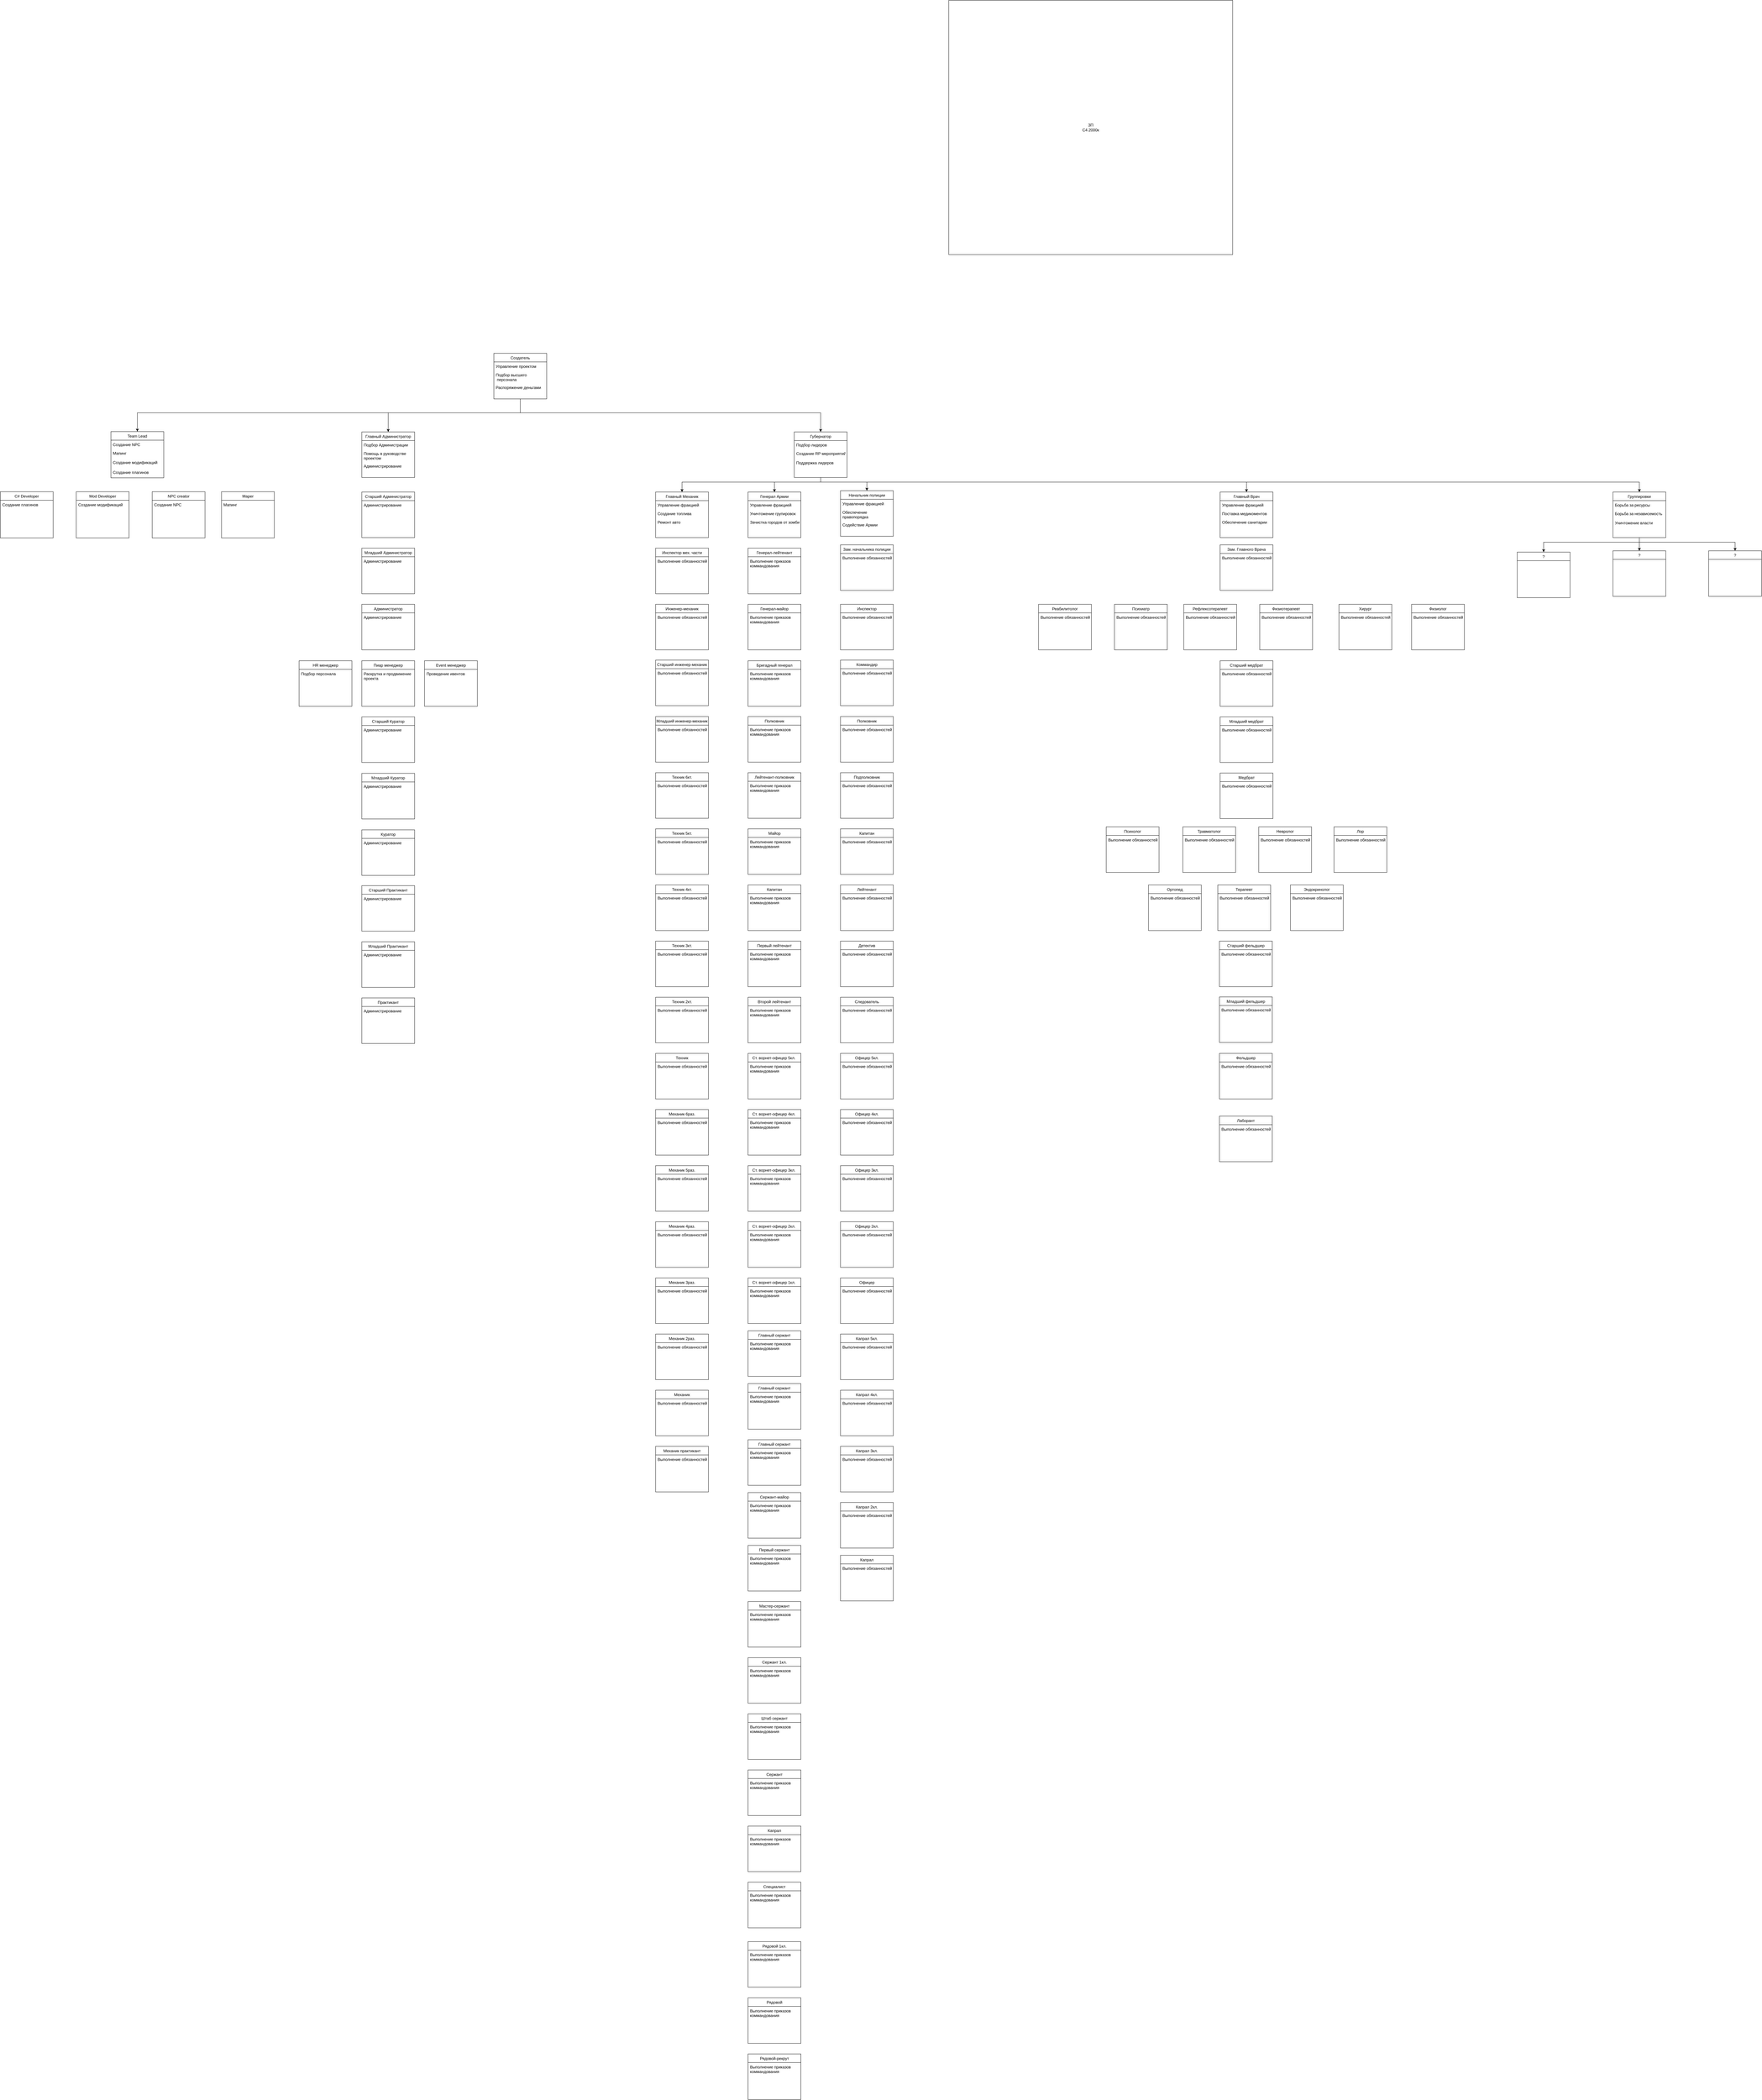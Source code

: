 <mxfile version="18.1.3" type="device"><diagram id="C5RBs43oDa-KdzZeNtuy" name="Page-1"><mxGraphModel dx="4239" dy="2727" grid="1" gridSize="10" guides="1" tooltips="1" connect="1" arrows="1" fold="1" page="1" pageScale="1" pageWidth="827" pageHeight="1169" math="0" shadow="0"><root><mxCell id="WIyWlLk6GJQsqaUBKTNV-0"/><mxCell id="WIyWlLk6GJQsqaUBKTNV-1" parent="WIyWlLk6GJQsqaUBKTNV-0"/><mxCell id="63Q20GxLtfQq_pvMXOgt-28" style="edgeStyle=orthogonalEdgeStyle;rounded=0;orthogonalLoop=1;jettySize=auto;html=1;" edge="1" parent="WIyWlLk6GJQsqaUBKTNV-1" source="zkfFHV4jXpPFQw0GAbJ--6" target="63Q20GxLtfQq_pvMXOgt-2"><mxGeometry relative="1" as="geometry"><Array as="points"><mxPoint x="340" y="280"/><mxPoint x="-60" y="280"/></Array></mxGeometry></mxCell><mxCell id="63Q20GxLtfQq_pvMXOgt-82" style="edgeStyle=orthogonalEdgeStyle;rounded=0;orthogonalLoop=1;jettySize=auto;html=1;entryX=0.5;entryY=0;entryDx=0;entryDy=0;" edge="1" parent="WIyWlLk6GJQsqaUBKTNV-1" source="zkfFHV4jXpPFQw0GAbJ--6" target="63Q20GxLtfQq_pvMXOgt-24"><mxGeometry relative="1" as="geometry"><Array as="points"><mxPoint x="340" y="280"/><mxPoint x="1250" y="280"/></Array></mxGeometry></mxCell><mxCell id="63Q20GxLtfQq_pvMXOgt-303" style="edgeStyle=orthogonalEdgeStyle;rounded=0;orthogonalLoop=1;jettySize=auto;html=1;entryX=0.5;entryY=0;entryDx=0;entryDy=0;" edge="1" parent="WIyWlLk6GJQsqaUBKTNV-1" source="zkfFHV4jXpPFQw0GAbJ--6" target="63Q20GxLtfQq_pvMXOgt-298"><mxGeometry relative="1" as="geometry"><Array as="points"><mxPoint x="340" y="280"/><mxPoint x="-820" y="280"/></Array></mxGeometry></mxCell><mxCell id="zkfFHV4jXpPFQw0GAbJ--6" value="Создатель" style="swimlane;fontStyle=0;align=center;verticalAlign=top;childLayout=stackLayout;horizontal=1;startSize=26;horizontalStack=0;resizeParent=1;resizeLast=0;collapsible=1;marginBottom=0;rounded=0;shadow=0;strokeWidth=1;" parent="WIyWlLk6GJQsqaUBKTNV-1" vertex="1"><mxGeometry x="260" y="100" width="160" height="138" as="geometry"><mxRectangle x="110" y="200" width="160" height="26" as="alternateBounds"/></mxGeometry></mxCell><mxCell id="zkfFHV4jXpPFQw0GAbJ--7" value="Управление проектом" style="text;align=left;verticalAlign=top;spacingLeft=4;spacingRight=4;overflow=hidden;rotatable=0;points=[[0,0.5],[1,0.5]];portConstraint=eastwest;" parent="zkfFHV4jXpPFQw0GAbJ--6" vertex="1"><mxGeometry y="26" width="160" height="26" as="geometry"/></mxCell><mxCell id="63Q20GxLtfQq_pvMXOgt-0" value="Подбор высшего&#10; персонала" style="text;align=left;verticalAlign=top;spacingLeft=4;spacingRight=4;overflow=hidden;rotatable=0;points=[[0,0.5],[1,0.5]];portConstraint=eastwest;" vertex="1" parent="zkfFHV4jXpPFQw0GAbJ--6"><mxGeometry y="52" width="160" height="38" as="geometry"/></mxCell><mxCell id="63Q20GxLtfQq_pvMXOgt-1" value="Распоряжение деньгами" style="text;align=left;verticalAlign=top;spacingLeft=4;spacingRight=4;overflow=hidden;rotatable=0;points=[[0,0.5],[1,0.5]];portConstraint=eastwest;" vertex="1" parent="zkfFHV4jXpPFQw0GAbJ--6"><mxGeometry y="90" width="160" height="38" as="geometry"/></mxCell><mxCell id="63Q20GxLtfQq_pvMXOgt-2" value="Главный Администратор" style="swimlane;fontStyle=0;align=center;verticalAlign=top;childLayout=stackLayout;horizontal=1;startSize=26;horizontalStack=0;resizeParent=1;resizeLast=0;collapsible=1;marginBottom=0;rounded=0;shadow=0;strokeWidth=1;" vertex="1" parent="WIyWlLk6GJQsqaUBKTNV-1"><mxGeometry x="-140" y="338" width="160" height="138" as="geometry"><mxRectangle x="110" y="200" width="160" height="26" as="alternateBounds"/></mxGeometry></mxCell><mxCell id="63Q20GxLtfQq_pvMXOgt-3" value="Подбор Администрации" style="text;align=left;verticalAlign=top;spacingLeft=4;spacingRight=4;overflow=hidden;rotatable=0;points=[[0,0.5],[1,0.5]];portConstraint=eastwest;" vertex="1" parent="63Q20GxLtfQq_pvMXOgt-2"><mxGeometry y="26" width="160" height="26" as="geometry"/></mxCell><mxCell id="63Q20GxLtfQq_pvMXOgt-6" value="Помощь в руководстве&#10;проектом" style="text;align=left;verticalAlign=top;spacingLeft=4;spacingRight=4;overflow=hidden;rotatable=0;points=[[0,0.5],[1,0.5]];portConstraint=eastwest;" vertex="1" parent="63Q20GxLtfQq_pvMXOgt-2"><mxGeometry y="52" width="160" height="38" as="geometry"/></mxCell><mxCell id="63Q20GxLtfQq_pvMXOgt-7" value="Администрирование" style="text;align=left;verticalAlign=top;spacingLeft=4;spacingRight=4;overflow=hidden;rotatable=0;points=[[0,0.5],[1,0.5]];portConstraint=eastwest;" vertex="1" parent="63Q20GxLtfQq_pvMXOgt-2"><mxGeometry y="90" width="160" height="38" as="geometry"/></mxCell><mxCell id="63Q20GxLtfQq_pvMXOgt-8" value="Старший Администратор" style="swimlane;fontStyle=0;align=center;verticalAlign=top;childLayout=stackLayout;horizontal=1;startSize=26;horizontalStack=0;resizeParent=1;resizeLast=0;collapsible=1;marginBottom=0;rounded=0;shadow=0;strokeWidth=1;" vertex="1" parent="WIyWlLk6GJQsqaUBKTNV-1"><mxGeometry x="-140" y="520" width="160" height="138" as="geometry"><mxRectangle x="110" y="200" width="160" height="26" as="alternateBounds"/></mxGeometry></mxCell><mxCell id="63Q20GxLtfQq_pvMXOgt-11" value="Администрирование" style="text;align=left;verticalAlign=top;spacingLeft=4;spacingRight=4;overflow=hidden;rotatable=0;points=[[0,0.5],[1,0.5]];portConstraint=eastwest;" vertex="1" parent="63Q20GxLtfQq_pvMXOgt-8"><mxGeometry y="26" width="160" height="38" as="geometry"/></mxCell><mxCell id="63Q20GxLtfQq_pvMXOgt-12" value="Администратор" style="swimlane;fontStyle=0;align=center;verticalAlign=top;childLayout=stackLayout;horizontal=1;startSize=26;horizontalStack=0;resizeParent=1;resizeLast=0;collapsible=1;marginBottom=0;rounded=0;shadow=0;strokeWidth=1;" vertex="1" parent="WIyWlLk6GJQsqaUBKTNV-1"><mxGeometry x="-140" y="860" width="160" height="138" as="geometry"><mxRectangle x="110" y="200" width="160" height="26" as="alternateBounds"/></mxGeometry></mxCell><mxCell id="63Q20GxLtfQq_pvMXOgt-13" value="Администрирование" style="text;align=left;verticalAlign=top;spacingLeft=4;spacingRight=4;overflow=hidden;rotatable=0;points=[[0,0.5],[1,0.5]];portConstraint=eastwest;" vertex="1" parent="63Q20GxLtfQq_pvMXOgt-12"><mxGeometry y="26" width="160" height="38" as="geometry"/></mxCell><mxCell id="63Q20GxLtfQq_pvMXOgt-14" value="Младший Администратор" style="swimlane;fontStyle=0;align=center;verticalAlign=top;childLayout=stackLayout;horizontal=1;startSize=26;horizontalStack=0;resizeParent=1;resizeLast=0;collapsible=1;marginBottom=0;rounded=0;shadow=0;strokeWidth=1;" vertex="1" parent="WIyWlLk6GJQsqaUBKTNV-1"><mxGeometry x="-140" y="690" width="160" height="138" as="geometry"><mxRectangle x="-140" y="880" width="160" height="26" as="alternateBounds"/></mxGeometry></mxCell><mxCell id="63Q20GxLtfQq_pvMXOgt-15" value="Администрирование" style="text;align=left;verticalAlign=top;spacingLeft=4;spacingRight=4;overflow=hidden;rotatable=0;points=[[0,0.5],[1,0.5]];portConstraint=eastwest;" vertex="1" parent="63Q20GxLtfQq_pvMXOgt-14"><mxGeometry y="26" width="160" height="38" as="geometry"/></mxCell><mxCell id="63Q20GxLtfQq_pvMXOgt-16" value="Старший Куратор" style="swimlane;fontStyle=0;align=center;verticalAlign=top;childLayout=stackLayout;horizontal=1;startSize=26;horizontalStack=0;resizeParent=1;resizeLast=0;collapsible=1;marginBottom=0;rounded=0;shadow=0;strokeWidth=1;" vertex="1" parent="WIyWlLk6GJQsqaUBKTNV-1"><mxGeometry x="-140" y="1201" width="160" height="138" as="geometry"><mxRectangle x="110" y="200" width="160" height="26" as="alternateBounds"/></mxGeometry></mxCell><mxCell id="63Q20GxLtfQq_pvMXOgt-17" value="Администрирование" style="text;align=left;verticalAlign=top;spacingLeft=4;spacingRight=4;overflow=hidden;rotatable=0;points=[[0,0.5],[1,0.5]];portConstraint=eastwest;" vertex="1" parent="63Q20GxLtfQq_pvMXOgt-16"><mxGeometry y="26" width="160" height="38" as="geometry"/></mxCell><mxCell id="63Q20GxLtfQq_pvMXOgt-18" value="Куратор" style="swimlane;fontStyle=0;align=center;verticalAlign=top;childLayout=stackLayout;horizontal=1;startSize=26;horizontalStack=0;resizeParent=1;resizeLast=0;collapsible=1;marginBottom=0;rounded=0;shadow=0;strokeWidth=1;" vertex="1" parent="WIyWlLk6GJQsqaUBKTNV-1"><mxGeometry x="-140" y="1543" width="160" height="138" as="geometry"><mxRectangle x="110" y="200" width="160" height="26" as="alternateBounds"/></mxGeometry></mxCell><mxCell id="63Q20GxLtfQq_pvMXOgt-19" value="Администрирование" style="text;align=left;verticalAlign=top;spacingLeft=4;spacingRight=4;overflow=hidden;rotatable=0;points=[[0,0.5],[1,0.5]];portConstraint=eastwest;" vertex="1" parent="63Q20GxLtfQq_pvMXOgt-18"><mxGeometry y="26" width="160" height="38" as="geometry"/></mxCell><mxCell id="63Q20GxLtfQq_pvMXOgt-20" value="Младший Куратор" style="swimlane;fontStyle=0;align=center;verticalAlign=top;childLayout=stackLayout;horizontal=1;startSize=26;horizontalStack=0;resizeParent=1;resizeLast=0;collapsible=1;marginBottom=0;rounded=0;shadow=0;strokeWidth=1;" vertex="1" parent="WIyWlLk6GJQsqaUBKTNV-1"><mxGeometry x="-140" y="1372" width="160" height="138" as="geometry"><mxRectangle x="110" y="200" width="160" height="26" as="alternateBounds"/></mxGeometry></mxCell><mxCell id="63Q20GxLtfQq_pvMXOgt-21" value="Администрирование" style="text;align=left;verticalAlign=top;spacingLeft=4;spacingRight=4;overflow=hidden;rotatable=0;points=[[0,0.5],[1,0.5]];portConstraint=eastwest;" vertex="1" parent="63Q20GxLtfQq_pvMXOgt-20"><mxGeometry y="26" width="160" height="38" as="geometry"/></mxCell><mxCell id="63Q20GxLtfQq_pvMXOgt-22" value="Практикант" style="swimlane;fontStyle=0;align=center;verticalAlign=top;childLayout=stackLayout;horizontal=1;startSize=26;horizontalStack=0;resizeParent=1;resizeLast=0;collapsible=1;marginBottom=0;rounded=0;shadow=0;strokeWidth=1;" vertex="1" parent="WIyWlLk6GJQsqaUBKTNV-1"><mxGeometry x="-140" y="2052" width="160" height="138" as="geometry"><mxRectangle x="110" y="200" width="160" height="26" as="alternateBounds"/></mxGeometry></mxCell><mxCell id="63Q20GxLtfQq_pvMXOgt-23" value="Администрирование" style="text;align=left;verticalAlign=top;spacingLeft=4;spacingRight=4;overflow=hidden;rotatable=0;points=[[0,0.5],[1,0.5]];portConstraint=eastwest;" vertex="1" parent="63Q20GxLtfQq_pvMXOgt-22"><mxGeometry y="26" width="160" height="38" as="geometry"/></mxCell><mxCell id="63Q20GxLtfQq_pvMXOgt-73" style="edgeStyle=orthogonalEdgeStyle;rounded=0;orthogonalLoop=1;jettySize=auto;html=1;" edge="1" parent="WIyWlLk6GJQsqaUBKTNV-1" source="63Q20GxLtfQq_pvMXOgt-24" target="63Q20GxLtfQq_pvMXOgt-41"><mxGeometry relative="1" as="geometry"><Array as="points"><mxPoint x="1250" y="490"/><mxPoint x="830" y="490"/></Array></mxGeometry></mxCell><mxCell id="63Q20GxLtfQq_pvMXOgt-74" style="edgeStyle=orthogonalEdgeStyle;rounded=0;orthogonalLoop=1;jettySize=auto;html=1;" edge="1" parent="WIyWlLk6GJQsqaUBKTNV-1" source="63Q20GxLtfQq_pvMXOgt-24" target="63Q20GxLtfQq_pvMXOgt-35"><mxGeometry relative="1" as="geometry"><Array as="points"><mxPoint x="1250" y="490"/><mxPoint x="1390" y="490"/></Array></mxGeometry></mxCell><mxCell id="63Q20GxLtfQq_pvMXOgt-75" style="edgeStyle=orthogonalEdgeStyle;rounded=0;orthogonalLoop=1;jettySize=auto;html=1;entryX=0.5;entryY=0;entryDx=0;entryDy=0;" edge="1" parent="WIyWlLk6GJQsqaUBKTNV-1" source="63Q20GxLtfQq_pvMXOgt-24" target="63Q20GxLtfQq_pvMXOgt-31"><mxGeometry relative="1" as="geometry"><Array as="points"><mxPoint x="1250" y="490"/><mxPoint x="1110" y="490"/></Array></mxGeometry></mxCell><mxCell id="63Q20GxLtfQq_pvMXOgt-286" style="edgeStyle=orthogonalEdgeStyle;rounded=0;orthogonalLoop=1;jettySize=auto;html=1;entryX=0.5;entryY=0;entryDx=0;entryDy=0;" edge="1" parent="WIyWlLk6GJQsqaUBKTNV-1" source="63Q20GxLtfQq_pvMXOgt-24" target="63Q20GxLtfQq_pvMXOgt-39"><mxGeometry relative="1" as="geometry"><Array as="points"><mxPoint x="1250" y="490"/><mxPoint x="2540" y="490"/></Array></mxGeometry></mxCell><mxCell id="63Q20GxLtfQq_pvMXOgt-321" style="edgeStyle=orthogonalEdgeStyle;rounded=0;orthogonalLoop=1;jettySize=auto;html=1;entryX=0.5;entryY=0;entryDx=0;entryDy=0;" edge="1" parent="WIyWlLk6GJQsqaUBKTNV-1" source="63Q20GxLtfQq_pvMXOgt-24" target="63Q20GxLtfQq_pvMXOgt-84"><mxGeometry relative="1" as="geometry"><Array as="points"><mxPoint x="1250" y="490"/><mxPoint x="3730" y="490"/></Array></mxGeometry></mxCell><mxCell id="63Q20GxLtfQq_pvMXOgt-24" value="Губернатор" style="swimlane;fontStyle=0;align=center;verticalAlign=top;childLayout=stackLayout;horizontal=1;startSize=26;horizontalStack=0;resizeParent=1;resizeLast=0;collapsible=1;marginBottom=0;rounded=0;shadow=0;strokeWidth=1;" vertex="1" parent="WIyWlLk6GJQsqaUBKTNV-1"><mxGeometry x="1170" y="338" width="160" height="138" as="geometry"><mxRectangle x="110" y="200" width="160" height="26" as="alternateBounds"/></mxGeometry></mxCell><mxCell id="63Q20GxLtfQq_pvMXOgt-25" value="Подбор лидеров" style="text;align=left;verticalAlign=top;spacingLeft=4;spacingRight=4;overflow=hidden;rotatable=0;points=[[0,0.5],[1,0.5]];portConstraint=eastwest;" vertex="1" parent="63Q20GxLtfQq_pvMXOgt-24"><mxGeometry y="26" width="160" height="26" as="geometry"/></mxCell><mxCell id="63Q20GxLtfQq_pvMXOgt-26" value="Создание RP мероприятий" style="text;align=left;verticalAlign=top;spacingLeft=4;spacingRight=4;overflow=hidden;rotatable=0;points=[[0,0.5],[1,0.5]];portConstraint=eastwest;" vertex="1" parent="63Q20GxLtfQq_pvMXOgt-24"><mxGeometry y="52" width="160" height="28" as="geometry"/></mxCell><mxCell id="63Q20GxLtfQq_pvMXOgt-27" value="Поддержка лидеров" style="text;align=left;verticalAlign=top;spacingLeft=4;spacingRight=4;overflow=hidden;rotatable=0;points=[[0,0.5],[1,0.5]];portConstraint=eastwest;" vertex="1" parent="63Q20GxLtfQq_pvMXOgt-24"><mxGeometry y="80" width="160" height="38" as="geometry"/></mxCell><mxCell id="63Q20GxLtfQq_pvMXOgt-31" value="Генерал Армии" style="swimlane;fontStyle=0;align=center;verticalAlign=top;childLayout=stackLayout;horizontal=1;startSize=26;horizontalStack=0;resizeParent=1;resizeLast=0;collapsible=1;marginBottom=0;rounded=0;shadow=0;strokeWidth=1;" vertex="1" parent="WIyWlLk6GJQsqaUBKTNV-1"><mxGeometry x="1030" y="520" width="160" height="138" as="geometry"><mxRectangle x="110" y="200" width="160" height="26" as="alternateBounds"/></mxGeometry></mxCell><mxCell id="63Q20GxLtfQq_pvMXOgt-32" value="Управление фракцией" style="text;align=left;verticalAlign=top;spacingLeft=4;spacingRight=4;overflow=hidden;rotatable=0;points=[[0,0.5],[1,0.5]];portConstraint=eastwest;" vertex="1" parent="63Q20GxLtfQq_pvMXOgt-31"><mxGeometry y="26" width="160" height="26" as="geometry"/></mxCell><mxCell id="63Q20GxLtfQq_pvMXOgt-62" value="Уничтожение групировок" style="text;align=left;verticalAlign=top;spacingLeft=4;spacingRight=4;overflow=hidden;rotatable=0;points=[[0,0.5],[1,0.5]];portConstraint=eastwest;" vertex="1" parent="63Q20GxLtfQq_pvMXOgt-31"><mxGeometry y="52" width="160" height="26" as="geometry"/></mxCell><mxCell id="63Q20GxLtfQq_pvMXOgt-63" value="Зачистка городов от зомби" style="text;align=left;verticalAlign=top;spacingLeft=4;spacingRight=4;overflow=hidden;rotatable=0;points=[[0,0.5],[1,0.5]];portConstraint=eastwest;" vertex="1" parent="63Q20GxLtfQq_pvMXOgt-31"><mxGeometry y="78" width="160" height="26" as="geometry"/></mxCell><mxCell id="63Q20GxLtfQq_pvMXOgt-35" value="Начальник полиции" style="swimlane;fontStyle=0;align=center;verticalAlign=top;childLayout=stackLayout;horizontal=1;startSize=26;horizontalStack=0;resizeParent=1;resizeLast=0;collapsible=1;marginBottom=0;rounded=0;shadow=0;strokeWidth=1;" vertex="1" parent="WIyWlLk6GJQsqaUBKTNV-1"><mxGeometry x="1310" y="516" width="160" height="138" as="geometry"><mxRectangle x="110" y="200" width="160" height="26" as="alternateBounds"/></mxGeometry></mxCell><mxCell id="63Q20GxLtfQq_pvMXOgt-36" value="Управление фракцией" style="text;align=left;verticalAlign=top;spacingLeft=4;spacingRight=4;overflow=hidden;rotatable=0;points=[[0,0.5],[1,0.5]];portConstraint=eastwest;" vertex="1" parent="63Q20GxLtfQq_pvMXOgt-35"><mxGeometry y="26" width="160" height="26" as="geometry"/></mxCell><mxCell id="63Q20GxLtfQq_pvMXOgt-77" value="Обеспечение &#10;правопорядка" style="text;align=left;verticalAlign=top;spacingLeft=4;spacingRight=4;overflow=hidden;rotatable=0;points=[[0,0.5],[1,0.5]];portConstraint=eastwest;" vertex="1" parent="63Q20GxLtfQq_pvMXOgt-35"><mxGeometry y="52" width="160" height="38" as="geometry"/></mxCell><mxCell id="63Q20GxLtfQq_pvMXOgt-78" value="Содействие Армии" style="text;align=left;verticalAlign=top;spacingLeft=4;spacingRight=4;overflow=hidden;rotatable=0;points=[[0,0.5],[1,0.5]];portConstraint=eastwest;" vertex="1" parent="63Q20GxLtfQq_pvMXOgt-35"><mxGeometry y="90" width="160" height="26" as="geometry"/></mxCell><mxCell id="63Q20GxLtfQq_pvMXOgt-39" value="Главный Врач" style="swimlane;fontStyle=0;align=center;verticalAlign=top;childLayout=stackLayout;horizontal=1;startSize=26;horizontalStack=0;resizeParent=1;resizeLast=0;collapsible=1;marginBottom=0;rounded=0;shadow=0;strokeWidth=1;" vertex="1" parent="WIyWlLk6GJQsqaUBKTNV-1"><mxGeometry x="2460" y="520" width="160" height="138" as="geometry"><mxRectangle x="110" y="200" width="160" height="26" as="alternateBounds"/></mxGeometry></mxCell><mxCell id="63Q20GxLtfQq_pvMXOgt-40" value="Управление фракцией" style="text;align=left;verticalAlign=top;spacingLeft=4;spacingRight=4;overflow=hidden;rotatable=0;points=[[0,0.5],[1,0.5]];portConstraint=eastwest;" vertex="1" parent="63Q20GxLtfQq_pvMXOgt-39"><mxGeometry y="26" width="160" height="26" as="geometry"/></mxCell><mxCell id="63Q20GxLtfQq_pvMXOgt-79" value="Поставка медикоментов" style="text;align=left;verticalAlign=top;spacingLeft=4;spacingRight=4;overflow=hidden;rotatable=0;points=[[0,0.5],[1,0.5]];portConstraint=eastwest;" vertex="1" parent="63Q20GxLtfQq_pvMXOgt-39"><mxGeometry y="52" width="160" height="26" as="geometry"/></mxCell><mxCell id="63Q20GxLtfQq_pvMXOgt-80" value="Обеспечение санитарии" style="text;align=left;verticalAlign=top;spacingLeft=4;spacingRight=4;overflow=hidden;rotatable=0;points=[[0,0.5],[1,0.5]];portConstraint=eastwest;" vertex="1" parent="63Q20GxLtfQq_pvMXOgt-39"><mxGeometry y="78" width="160" height="26" as="geometry"/></mxCell><mxCell id="63Q20GxLtfQq_pvMXOgt-41" value="Главный Механик" style="swimlane;fontStyle=0;align=center;verticalAlign=top;childLayout=stackLayout;horizontal=1;startSize=26;horizontalStack=0;resizeParent=1;resizeLast=0;collapsible=1;marginBottom=0;rounded=0;shadow=0;strokeWidth=1;" vertex="1" parent="WIyWlLk6GJQsqaUBKTNV-1"><mxGeometry x="750" y="520" width="160" height="138" as="geometry"><mxRectangle x="110" y="200" width="160" height="26" as="alternateBounds"/></mxGeometry></mxCell><mxCell id="63Q20GxLtfQq_pvMXOgt-42" value="Управление фракцией" style="text;align=left;verticalAlign=top;spacingLeft=4;spacingRight=4;overflow=hidden;rotatable=0;points=[[0,0.5],[1,0.5]];portConstraint=eastwest;" vertex="1" parent="63Q20GxLtfQq_pvMXOgt-41"><mxGeometry y="26" width="160" height="26" as="geometry"/></mxCell><mxCell id="63Q20GxLtfQq_pvMXOgt-58" value="Создание топлива" style="text;align=left;verticalAlign=top;spacingLeft=4;spacingRight=4;overflow=hidden;rotatable=0;points=[[0,0.5],[1,0.5]];portConstraint=eastwest;" vertex="1" parent="63Q20GxLtfQq_pvMXOgt-41"><mxGeometry y="52" width="160" height="26" as="geometry"/></mxCell><mxCell id="63Q20GxLtfQq_pvMXOgt-59" value="Ремонт авто" style="text;align=left;verticalAlign=top;spacingLeft=4;spacingRight=4;overflow=hidden;rotatable=0;points=[[0,0.5],[1,0.5]];portConstraint=eastwest;" vertex="1" parent="63Q20GxLtfQq_pvMXOgt-41"><mxGeometry y="78" width="160" height="26" as="geometry"/></mxCell><mxCell id="63Q20GxLtfQq_pvMXOgt-99" style="edgeStyle=orthogonalEdgeStyle;rounded=0;orthogonalLoop=1;jettySize=auto;html=1;entryX=0.5;entryY=0;entryDx=0;entryDy=0;" edge="1" parent="WIyWlLk6GJQsqaUBKTNV-1" source="63Q20GxLtfQq_pvMXOgt-84" target="63Q20GxLtfQq_pvMXOgt-92"><mxGeometry relative="1" as="geometry"/></mxCell><mxCell id="63Q20GxLtfQq_pvMXOgt-100" style="edgeStyle=orthogonalEdgeStyle;rounded=0;orthogonalLoop=1;jettySize=auto;html=1;" edge="1" parent="WIyWlLk6GJQsqaUBKTNV-1" source="63Q20GxLtfQq_pvMXOgt-84" target="63Q20GxLtfQq_pvMXOgt-96"><mxGeometry relative="1" as="geometry"><Array as="points"><mxPoint x="3730" y="672"/><mxPoint x="3440" y="672"/></Array></mxGeometry></mxCell><mxCell id="63Q20GxLtfQq_pvMXOgt-101" style="edgeStyle=orthogonalEdgeStyle;rounded=0;orthogonalLoop=1;jettySize=auto;html=1;" edge="1" parent="WIyWlLk6GJQsqaUBKTNV-1" source="63Q20GxLtfQq_pvMXOgt-84" target="63Q20GxLtfQq_pvMXOgt-97"><mxGeometry relative="1" as="geometry"><Array as="points"><mxPoint x="3730" y="672"/><mxPoint x="4020" y="672"/></Array></mxGeometry></mxCell><mxCell id="63Q20GxLtfQq_pvMXOgt-84" value="Группировки" style="swimlane;fontStyle=0;align=center;verticalAlign=top;childLayout=stackLayout;horizontal=1;startSize=26;horizontalStack=0;resizeParent=1;resizeLast=0;collapsible=1;marginBottom=0;rounded=0;shadow=0;strokeWidth=1;" vertex="1" parent="WIyWlLk6GJQsqaUBKTNV-1"><mxGeometry x="3650" y="520" width="160" height="138" as="geometry"><mxRectangle x="110" y="200" width="160" height="26" as="alternateBounds"/></mxGeometry></mxCell><mxCell id="63Q20GxLtfQq_pvMXOgt-85" value="Борьба за ресурсы" style="text;align=left;verticalAlign=top;spacingLeft=4;spacingRight=4;overflow=hidden;rotatable=0;points=[[0,0.5],[1,0.5]];portConstraint=eastwest;" vertex="1" parent="63Q20GxLtfQq_pvMXOgt-84"><mxGeometry y="26" width="160" height="26" as="geometry"/></mxCell><mxCell id="63Q20GxLtfQq_pvMXOgt-86" value="Борьба за независемость" style="text;align=left;verticalAlign=top;spacingLeft=4;spacingRight=4;overflow=hidden;rotatable=0;points=[[0,0.5],[1,0.5]];portConstraint=eastwest;" vertex="1" parent="63Q20GxLtfQq_pvMXOgt-84"><mxGeometry y="52" width="160" height="28" as="geometry"/></mxCell><mxCell id="63Q20GxLtfQq_pvMXOgt-87" value="Уничтожение власти" style="text;align=left;verticalAlign=top;spacingLeft=4;spacingRight=4;overflow=hidden;rotatable=0;points=[[0,0.5],[1,0.5]];portConstraint=eastwest;" vertex="1" parent="63Q20GxLtfQq_pvMXOgt-84"><mxGeometry y="80" width="160" height="38" as="geometry"/></mxCell><mxCell id="63Q20GxLtfQq_pvMXOgt-92" value="?" style="swimlane;fontStyle=0;align=center;verticalAlign=top;childLayout=stackLayout;horizontal=1;startSize=26;horizontalStack=0;resizeParent=1;resizeLast=0;collapsible=1;marginBottom=0;rounded=0;shadow=0;strokeWidth=1;" vertex="1" parent="WIyWlLk6GJQsqaUBKTNV-1"><mxGeometry x="3650" y="698" width="160" height="138" as="geometry"><mxRectangle x="110" y="200" width="160" height="26" as="alternateBounds"/></mxGeometry></mxCell><mxCell id="63Q20GxLtfQq_pvMXOgt-96" value="?" style="swimlane;fontStyle=0;align=center;verticalAlign=top;childLayout=stackLayout;horizontal=1;startSize=26;horizontalStack=0;resizeParent=1;resizeLast=0;collapsible=1;marginBottom=0;rounded=0;shadow=0;strokeWidth=1;" vertex="1" parent="WIyWlLk6GJQsqaUBKTNV-1"><mxGeometry x="3360" y="702" width="160" height="138" as="geometry"><mxRectangle x="110" y="200" width="160" height="26" as="alternateBounds"/></mxGeometry></mxCell><mxCell id="63Q20GxLtfQq_pvMXOgt-97" value="?" style="swimlane;fontStyle=0;align=center;verticalAlign=top;childLayout=stackLayout;horizontal=1;startSize=26;horizontalStack=0;resizeParent=1;resizeLast=0;collapsible=1;marginBottom=0;rounded=0;shadow=0;strokeWidth=1;" vertex="1" parent="WIyWlLk6GJQsqaUBKTNV-1"><mxGeometry x="3940" y="698" width="160" height="138" as="geometry"><mxRectangle x="110" y="200" width="160" height="26" as="alternateBounds"/></mxGeometry></mxCell><mxCell id="63Q20GxLtfQq_pvMXOgt-102" value="Генерал-лейтенант" style="swimlane;fontStyle=0;align=center;verticalAlign=top;childLayout=stackLayout;horizontal=1;startSize=26;horizontalStack=0;resizeParent=1;resizeLast=0;collapsible=1;marginBottom=0;rounded=0;shadow=0;strokeWidth=1;" vertex="1" parent="WIyWlLk6GJQsqaUBKTNV-1"><mxGeometry x="1030" y="690" width="160" height="138" as="geometry"><mxRectangle x="110" y="200" width="160" height="26" as="alternateBounds"/></mxGeometry></mxCell><mxCell id="63Q20GxLtfQq_pvMXOgt-103" value="Выполнение приказов&#10;коммандования" style="text;align=left;verticalAlign=top;spacingLeft=4;spacingRight=4;overflow=hidden;rotatable=0;points=[[0,0.5],[1,0.5]];portConstraint=eastwest;" vertex="1" parent="63Q20GxLtfQq_pvMXOgt-102"><mxGeometry y="26" width="160" height="44" as="geometry"/></mxCell><mxCell id="63Q20GxLtfQq_pvMXOgt-106" value="Генерал-майор" style="swimlane;fontStyle=0;align=center;verticalAlign=top;childLayout=stackLayout;horizontal=1;startSize=26;horizontalStack=0;resizeParent=1;resizeLast=0;collapsible=1;marginBottom=0;rounded=0;shadow=0;strokeWidth=1;" vertex="1" parent="WIyWlLk6GJQsqaUBKTNV-1"><mxGeometry x="1030" y="860" width="160" height="138" as="geometry"><mxRectangle x="110" y="200" width="160" height="26" as="alternateBounds"/></mxGeometry></mxCell><mxCell id="63Q20GxLtfQq_pvMXOgt-107" value="Выполнение приказов&#10;коммандования" style="text;align=left;verticalAlign=top;spacingLeft=4;spacingRight=4;overflow=hidden;rotatable=0;points=[[0,0.5],[1,0.5]];portConstraint=eastwest;" vertex="1" parent="63Q20GxLtfQq_pvMXOgt-106"><mxGeometry y="26" width="160" height="44" as="geometry"/></mxCell><mxCell id="63Q20GxLtfQq_pvMXOgt-108" value="Бригадный генерал" style="swimlane;fontStyle=0;align=center;verticalAlign=top;childLayout=stackLayout;horizontal=1;startSize=26;horizontalStack=0;resizeParent=1;resizeLast=0;collapsible=1;marginBottom=0;rounded=0;shadow=0;strokeWidth=1;" vertex="1" parent="WIyWlLk6GJQsqaUBKTNV-1"><mxGeometry x="1030" y="1031" width="160" height="138" as="geometry"><mxRectangle x="110" y="200" width="160" height="26" as="alternateBounds"/></mxGeometry></mxCell><mxCell id="63Q20GxLtfQq_pvMXOgt-109" value="Выполнение приказов&#10;коммандования" style="text;align=left;verticalAlign=top;spacingLeft=4;spacingRight=4;overflow=hidden;rotatable=0;points=[[0,0.5],[1,0.5]];portConstraint=eastwest;" vertex="1" parent="63Q20GxLtfQq_pvMXOgt-108"><mxGeometry y="26" width="160" height="44" as="geometry"/></mxCell><mxCell id="63Q20GxLtfQq_pvMXOgt-110" value="Полковник" style="swimlane;fontStyle=0;align=center;verticalAlign=top;childLayout=stackLayout;horizontal=1;startSize=26;horizontalStack=0;resizeParent=1;resizeLast=0;collapsible=1;marginBottom=0;rounded=0;shadow=0;strokeWidth=1;" vertex="1" parent="WIyWlLk6GJQsqaUBKTNV-1"><mxGeometry x="1030" y="1200" width="160" height="138" as="geometry"><mxRectangle x="110" y="200" width="160" height="26" as="alternateBounds"/></mxGeometry></mxCell><mxCell id="63Q20GxLtfQq_pvMXOgt-111" value="Выполнение приказов&#10;коммандования" style="text;align=left;verticalAlign=top;spacingLeft=4;spacingRight=4;overflow=hidden;rotatable=0;points=[[0,0.5],[1,0.5]];portConstraint=eastwest;" vertex="1" parent="63Q20GxLtfQq_pvMXOgt-110"><mxGeometry y="26" width="160" height="44" as="geometry"/></mxCell><mxCell id="63Q20GxLtfQq_pvMXOgt-112" value="Лейтенант-полковник" style="swimlane;fontStyle=0;align=center;verticalAlign=top;childLayout=stackLayout;horizontal=1;startSize=26;horizontalStack=0;resizeParent=1;resizeLast=0;collapsible=1;marginBottom=0;rounded=0;shadow=0;strokeWidth=1;" vertex="1" parent="WIyWlLk6GJQsqaUBKTNV-1"><mxGeometry x="1030" y="1370" width="160" height="138" as="geometry"><mxRectangle x="110" y="200" width="160" height="26" as="alternateBounds"/></mxGeometry></mxCell><mxCell id="63Q20GxLtfQq_pvMXOgt-113" value="Выполнение приказов&#10;коммандования" style="text;align=left;verticalAlign=top;spacingLeft=4;spacingRight=4;overflow=hidden;rotatable=0;points=[[0,0.5],[1,0.5]];portConstraint=eastwest;" vertex="1" parent="63Q20GxLtfQq_pvMXOgt-112"><mxGeometry y="26" width="160" height="44" as="geometry"/></mxCell><mxCell id="63Q20GxLtfQq_pvMXOgt-114" value="Майор" style="swimlane;fontStyle=0;align=center;verticalAlign=top;childLayout=stackLayout;horizontal=1;startSize=26;horizontalStack=0;resizeParent=1;resizeLast=0;collapsible=1;marginBottom=0;rounded=0;shadow=0;strokeWidth=1;" vertex="1" parent="WIyWlLk6GJQsqaUBKTNV-1"><mxGeometry x="1030" y="1540" width="160" height="138" as="geometry"><mxRectangle x="110" y="200" width="160" height="26" as="alternateBounds"/></mxGeometry></mxCell><mxCell id="63Q20GxLtfQq_pvMXOgt-115" value="Выполнение приказов&#10;коммандования" style="text;align=left;verticalAlign=top;spacingLeft=4;spacingRight=4;overflow=hidden;rotatable=0;points=[[0,0.5],[1,0.5]];portConstraint=eastwest;" vertex="1" parent="63Q20GxLtfQq_pvMXOgt-114"><mxGeometry y="26" width="160" height="44" as="geometry"/></mxCell><mxCell id="63Q20GxLtfQq_pvMXOgt-116" value="Капитан" style="swimlane;fontStyle=0;align=center;verticalAlign=top;childLayout=stackLayout;horizontal=1;startSize=26;horizontalStack=0;resizeParent=1;resizeLast=0;collapsible=1;marginBottom=0;rounded=0;shadow=0;strokeWidth=1;" vertex="1" parent="WIyWlLk6GJQsqaUBKTNV-1"><mxGeometry x="1030" y="1710" width="160" height="138" as="geometry"><mxRectangle x="110" y="200" width="160" height="26" as="alternateBounds"/></mxGeometry></mxCell><mxCell id="63Q20GxLtfQq_pvMXOgt-117" value="Выполнение приказов&#10;коммандования" style="text;align=left;verticalAlign=top;spacingLeft=4;spacingRight=4;overflow=hidden;rotatable=0;points=[[0,0.5],[1,0.5]];portConstraint=eastwest;" vertex="1" parent="63Q20GxLtfQq_pvMXOgt-116"><mxGeometry y="26" width="160" height="44" as="geometry"/></mxCell><mxCell id="63Q20GxLtfQq_pvMXOgt-118" value="Первый лейтенант" style="swimlane;fontStyle=0;align=center;verticalAlign=top;childLayout=stackLayout;horizontal=1;startSize=26;horizontalStack=0;resizeParent=1;resizeLast=0;collapsible=1;marginBottom=0;rounded=0;shadow=0;strokeWidth=1;" vertex="1" parent="WIyWlLk6GJQsqaUBKTNV-1"><mxGeometry x="1030" y="1880" width="160" height="138" as="geometry"><mxRectangle x="110" y="200" width="160" height="26" as="alternateBounds"/></mxGeometry></mxCell><mxCell id="63Q20GxLtfQq_pvMXOgt-119" value="Выполнение приказов&#10;коммандования" style="text;align=left;verticalAlign=top;spacingLeft=4;spacingRight=4;overflow=hidden;rotatable=0;points=[[0,0.5],[1,0.5]];portConstraint=eastwest;" vertex="1" parent="63Q20GxLtfQq_pvMXOgt-118"><mxGeometry y="26" width="160" height="44" as="geometry"/></mxCell><mxCell id="63Q20GxLtfQq_pvMXOgt-120" value="Второй лейтенант" style="swimlane;fontStyle=0;align=center;verticalAlign=top;childLayout=stackLayout;horizontal=1;startSize=26;horizontalStack=0;resizeParent=1;resizeLast=0;collapsible=1;marginBottom=0;rounded=0;shadow=0;strokeWidth=1;" vertex="1" parent="WIyWlLk6GJQsqaUBKTNV-1"><mxGeometry x="1030" y="2050" width="160" height="138" as="geometry"><mxRectangle x="110" y="200" width="160" height="26" as="alternateBounds"/></mxGeometry></mxCell><mxCell id="63Q20GxLtfQq_pvMXOgt-121" value="Выполнение приказов&#10;коммандования" style="text;align=left;verticalAlign=top;spacingLeft=4;spacingRight=4;overflow=hidden;rotatable=0;points=[[0,0.5],[1,0.5]];portConstraint=eastwest;" vertex="1" parent="63Q20GxLtfQq_pvMXOgt-120"><mxGeometry y="26" width="160" height="44" as="geometry"/></mxCell><mxCell id="63Q20GxLtfQq_pvMXOgt-122" value="Ст. ворнет-офицер 5кл. " style="swimlane;fontStyle=0;align=center;verticalAlign=top;childLayout=stackLayout;horizontal=1;startSize=26;horizontalStack=0;resizeParent=1;resizeLast=0;collapsible=1;marginBottom=0;rounded=0;shadow=0;strokeWidth=1;" vertex="1" parent="WIyWlLk6GJQsqaUBKTNV-1"><mxGeometry x="1030" y="2220" width="160" height="138" as="geometry"><mxRectangle x="110" y="200" width="160" height="26" as="alternateBounds"/></mxGeometry></mxCell><mxCell id="63Q20GxLtfQq_pvMXOgt-123" value="Выполнение приказов&#10;коммандования" style="text;align=left;verticalAlign=top;spacingLeft=4;spacingRight=4;overflow=hidden;rotatable=0;points=[[0,0.5],[1,0.5]];portConstraint=eastwest;" vertex="1" parent="63Q20GxLtfQq_pvMXOgt-122"><mxGeometry y="26" width="160" height="44" as="geometry"/></mxCell><mxCell id="63Q20GxLtfQq_pvMXOgt-124" value="Ст. ворнет-офицер 4кл. " style="swimlane;fontStyle=0;align=center;verticalAlign=top;childLayout=stackLayout;horizontal=1;startSize=26;horizontalStack=0;resizeParent=1;resizeLast=0;collapsible=1;marginBottom=0;rounded=0;shadow=0;strokeWidth=1;" vertex="1" parent="WIyWlLk6GJQsqaUBKTNV-1"><mxGeometry x="1030" y="2390" width="160" height="138" as="geometry"><mxRectangle x="110" y="200" width="160" height="26" as="alternateBounds"/></mxGeometry></mxCell><mxCell id="63Q20GxLtfQq_pvMXOgt-125" value="Выполнение приказов&#10;коммандования" style="text;align=left;verticalAlign=top;spacingLeft=4;spacingRight=4;overflow=hidden;rotatable=0;points=[[0,0.5],[1,0.5]];portConstraint=eastwest;" vertex="1" parent="63Q20GxLtfQq_pvMXOgt-124"><mxGeometry y="26" width="160" height="44" as="geometry"/></mxCell><mxCell id="63Q20GxLtfQq_pvMXOgt-126" value="Ст. ворнет-офицер 3кл. " style="swimlane;fontStyle=0;align=center;verticalAlign=top;childLayout=stackLayout;horizontal=1;startSize=26;horizontalStack=0;resizeParent=1;resizeLast=0;collapsible=1;marginBottom=0;rounded=0;shadow=0;strokeWidth=1;" vertex="1" parent="WIyWlLk6GJQsqaUBKTNV-1"><mxGeometry x="1030" y="2560" width="160" height="138" as="geometry"><mxRectangle x="110" y="200" width="160" height="26" as="alternateBounds"/></mxGeometry></mxCell><mxCell id="63Q20GxLtfQq_pvMXOgt-127" value="Выполнение приказов&#10;коммандования" style="text;align=left;verticalAlign=top;spacingLeft=4;spacingRight=4;overflow=hidden;rotatable=0;points=[[0,0.5],[1,0.5]];portConstraint=eastwest;" vertex="1" parent="63Q20GxLtfQq_pvMXOgt-126"><mxGeometry y="26" width="160" height="44" as="geometry"/></mxCell><mxCell id="63Q20GxLtfQq_pvMXOgt-128" value="Ст. ворнет-офицер 2кл. " style="swimlane;fontStyle=0;align=center;verticalAlign=top;childLayout=stackLayout;horizontal=1;startSize=26;horizontalStack=0;resizeParent=1;resizeLast=0;collapsible=1;marginBottom=0;rounded=0;shadow=0;strokeWidth=1;" vertex="1" parent="WIyWlLk6GJQsqaUBKTNV-1"><mxGeometry x="1030" y="2730" width="160" height="138" as="geometry"><mxRectangle x="110" y="200" width="160" height="26" as="alternateBounds"/></mxGeometry></mxCell><mxCell id="63Q20GxLtfQq_pvMXOgt-129" value="Выполнение приказов&#10;коммандования" style="text;align=left;verticalAlign=top;spacingLeft=4;spacingRight=4;overflow=hidden;rotatable=0;points=[[0,0.5],[1,0.5]];portConstraint=eastwest;" vertex="1" parent="63Q20GxLtfQq_pvMXOgt-128"><mxGeometry y="26" width="160" height="44" as="geometry"/></mxCell><mxCell id="63Q20GxLtfQq_pvMXOgt-130" value="Ст. ворнет-офицер 1кл. " style="swimlane;fontStyle=0;align=center;verticalAlign=top;childLayout=stackLayout;horizontal=1;startSize=26;horizontalStack=0;resizeParent=1;resizeLast=0;collapsible=1;marginBottom=0;rounded=0;shadow=0;strokeWidth=1;" vertex="1" parent="WIyWlLk6GJQsqaUBKTNV-1"><mxGeometry x="1030" y="2900" width="160" height="138" as="geometry"><mxRectangle x="110" y="200" width="160" height="26" as="alternateBounds"/></mxGeometry></mxCell><mxCell id="63Q20GxLtfQq_pvMXOgt-131" value="Выполнение приказов&#10;коммандования" style="text;align=left;verticalAlign=top;spacingLeft=4;spacingRight=4;overflow=hidden;rotatable=0;points=[[0,0.5],[1,0.5]];portConstraint=eastwest;" vertex="1" parent="63Q20GxLtfQq_pvMXOgt-130"><mxGeometry y="26" width="160" height="44" as="geometry"/></mxCell><mxCell id="63Q20GxLtfQq_pvMXOgt-132" value="Главный сержант" style="swimlane;fontStyle=0;align=center;verticalAlign=top;childLayout=stackLayout;horizontal=1;startSize=26;horizontalStack=0;resizeParent=1;resizeLast=0;collapsible=1;marginBottom=0;rounded=0;shadow=0;strokeWidth=1;" vertex="1" parent="WIyWlLk6GJQsqaUBKTNV-1"><mxGeometry x="1030" y="3060" width="160" height="138" as="geometry"><mxRectangle x="110" y="200" width="160" height="26" as="alternateBounds"/></mxGeometry></mxCell><mxCell id="63Q20GxLtfQq_pvMXOgt-133" value="Выполнение приказов&#10;коммандования" style="text;align=left;verticalAlign=top;spacingLeft=4;spacingRight=4;overflow=hidden;rotatable=0;points=[[0,0.5],[1,0.5]];portConstraint=eastwest;" vertex="1" parent="63Q20GxLtfQq_pvMXOgt-132"><mxGeometry y="26" width="160" height="44" as="geometry"/></mxCell><mxCell id="63Q20GxLtfQq_pvMXOgt-134" value="Главный сержант" style="swimlane;fontStyle=0;align=center;verticalAlign=top;childLayout=stackLayout;horizontal=1;startSize=26;horizontalStack=0;resizeParent=1;resizeLast=0;collapsible=1;marginBottom=0;rounded=0;shadow=0;strokeWidth=1;" vertex="1" parent="WIyWlLk6GJQsqaUBKTNV-1"><mxGeometry x="1030" y="3220" width="160" height="138" as="geometry"><mxRectangle x="110" y="200" width="160" height="26" as="alternateBounds"/></mxGeometry></mxCell><mxCell id="63Q20GxLtfQq_pvMXOgt-135" value="Выполнение приказов&#10;коммандования" style="text;align=left;verticalAlign=top;spacingLeft=4;spacingRight=4;overflow=hidden;rotatable=0;points=[[0,0.5],[1,0.5]];portConstraint=eastwest;" vertex="1" parent="63Q20GxLtfQq_pvMXOgt-134"><mxGeometry y="26" width="160" height="44" as="geometry"/></mxCell><mxCell id="63Q20GxLtfQq_pvMXOgt-136" value="Главный сержант" style="swimlane;fontStyle=0;align=center;verticalAlign=top;childLayout=stackLayout;horizontal=1;startSize=26;horizontalStack=0;resizeParent=1;resizeLast=0;collapsible=1;marginBottom=0;rounded=0;shadow=0;strokeWidth=1;" vertex="1" parent="WIyWlLk6GJQsqaUBKTNV-1"><mxGeometry x="1030" y="3390" width="160" height="138" as="geometry"><mxRectangle x="110" y="200" width="160" height="26" as="alternateBounds"/></mxGeometry></mxCell><mxCell id="63Q20GxLtfQq_pvMXOgt-137" value="Выполнение приказов&#10;коммандования" style="text;align=left;verticalAlign=top;spacingLeft=4;spacingRight=4;overflow=hidden;rotatable=0;points=[[0,0.5],[1,0.5]];portConstraint=eastwest;" vertex="1" parent="63Q20GxLtfQq_pvMXOgt-136"><mxGeometry y="26" width="160" height="44" as="geometry"/></mxCell><mxCell id="63Q20GxLtfQq_pvMXOgt-138" value="Сержант-майор" style="swimlane;fontStyle=0;align=center;verticalAlign=top;childLayout=stackLayout;horizontal=1;startSize=26;horizontalStack=0;resizeParent=1;resizeLast=0;collapsible=1;marginBottom=0;rounded=0;shadow=0;strokeWidth=1;" vertex="1" parent="WIyWlLk6GJQsqaUBKTNV-1"><mxGeometry x="1030" y="3550" width="160" height="138" as="geometry"><mxRectangle x="110" y="200" width="160" height="26" as="alternateBounds"/></mxGeometry></mxCell><mxCell id="63Q20GxLtfQq_pvMXOgt-139" value="Выполнение приказов&#10;коммандования" style="text;align=left;verticalAlign=top;spacingLeft=4;spacingRight=4;overflow=hidden;rotatable=0;points=[[0,0.5],[1,0.5]];portConstraint=eastwest;" vertex="1" parent="63Q20GxLtfQq_pvMXOgt-138"><mxGeometry y="26" width="160" height="44" as="geometry"/></mxCell><mxCell id="63Q20GxLtfQq_pvMXOgt-140" value="Первый сержант" style="swimlane;fontStyle=0;align=center;verticalAlign=top;childLayout=stackLayout;horizontal=1;startSize=26;horizontalStack=0;resizeParent=1;resizeLast=0;collapsible=1;marginBottom=0;rounded=0;shadow=0;strokeWidth=1;" vertex="1" parent="WIyWlLk6GJQsqaUBKTNV-1"><mxGeometry x="1030" y="3710" width="160" height="138" as="geometry"><mxRectangle x="110" y="200" width="160" height="26" as="alternateBounds"/></mxGeometry></mxCell><mxCell id="63Q20GxLtfQq_pvMXOgt-141" value="Выполнение приказов&#10;коммандования" style="text;align=left;verticalAlign=top;spacingLeft=4;spacingRight=4;overflow=hidden;rotatable=0;points=[[0,0.5],[1,0.5]];portConstraint=eastwest;" vertex="1" parent="63Q20GxLtfQq_pvMXOgt-140"><mxGeometry y="26" width="160" height="44" as="geometry"/></mxCell><mxCell id="63Q20GxLtfQq_pvMXOgt-142" value="Мастер-сержант" style="swimlane;fontStyle=0;align=center;verticalAlign=top;childLayout=stackLayout;horizontal=1;startSize=26;horizontalStack=0;resizeParent=1;resizeLast=0;collapsible=1;marginBottom=0;rounded=0;shadow=0;strokeWidth=1;" vertex="1" parent="WIyWlLk6GJQsqaUBKTNV-1"><mxGeometry x="1030" y="3880" width="160" height="138" as="geometry"><mxRectangle x="110" y="200" width="160" height="26" as="alternateBounds"/></mxGeometry></mxCell><mxCell id="63Q20GxLtfQq_pvMXOgt-143" value="Выполнение приказов&#10;коммандования" style="text;align=left;verticalAlign=top;spacingLeft=4;spacingRight=4;overflow=hidden;rotatable=0;points=[[0,0.5],[1,0.5]];portConstraint=eastwest;" vertex="1" parent="63Q20GxLtfQq_pvMXOgt-142"><mxGeometry y="26" width="160" height="44" as="geometry"/></mxCell><mxCell id="63Q20GxLtfQq_pvMXOgt-144" value="Сержант 1кл." style="swimlane;fontStyle=0;align=center;verticalAlign=top;childLayout=stackLayout;horizontal=1;startSize=26;horizontalStack=0;resizeParent=1;resizeLast=0;collapsible=1;marginBottom=0;rounded=0;shadow=0;strokeWidth=1;" vertex="1" parent="WIyWlLk6GJQsqaUBKTNV-1"><mxGeometry x="1030" y="4050" width="160" height="138" as="geometry"><mxRectangle x="110" y="200" width="160" height="26" as="alternateBounds"/></mxGeometry></mxCell><mxCell id="63Q20GxLtfQq_pvMXOgt-145" value="Выполнение приказов&#10;коммандования" style="text;align=left;verticalAlign=top;spacingLeft=4;spacingRight=4;overflow=hidden;rotatable=0;points=[[0,0.5],[1,0.5]];portConstraint=eastwest;" vertex="1" parent="63Q20GxLtfQq_pvMXOgt-144"><mxGeometry y="26" width="160" height="44" as="geometry"/></mxCell><mxCell id="63Q20GxLtfQq_pvMXOgt-146" value="Штаб сержант" style="swimlane;fontStyle=0;align=center;verticalAlign=top;childLayout=stackLayout;horizontal=1;startSize=26;horizontalStack=0;resizeParent=1;resizeLast=0;collapsible=1;marginBottom=0;rounded=0;shadow=0;strokeWidth=1;" vertex="1" parent="WIyWlLk6GJQsqaUBKTNV-1"><mxGeometry x="1030" y="4220" width="160" height="138" as="geometry"><mxRectangle x="110" y="200" width="160" height="26" as="alternateBounds"/></mxGeometry></mxCell><mxCell id="63Q20GxLtfQq_pvMXOgt-147" value="Выполнение приказов&#10;коммандования" style="text;align=left;verticalAlign=top;spacingLeft=4;spacingRight=4;overflow=hidden;rotatable=0;points=[[0,0.5],[1,0.5]];portConstraint=eastwest;" vertex="1" parent="63Q20GxLtfQq_pvMXOgt-146"><mxGeometry y="26" width="160" height="44" as="geometry"/></mxCell><mxCell id="63Q20GxLtfQq_pvMXOgt-148" value="Сержант" style="swimlane;fontStyle=0;align=center;verticalAlign=top;childLayout=stackLayout;horizontal=1;startSize=26;horizontalStack=0;resizeParent=1;resizeLast=0;collapsible=1;marginBottom=0;rounded=0;shadow=0;strokeWidth=1;" vertex="1" parent="WIyWlLk6GJQsqaUBKTNV-1"><mxGeometry x="1030" y="4390" width="160" height="138" as="geometry"><mxRectangle x="110" y="200" width="160" height="26" as="alternateBounds"/></mxGeometry></mxCell><mxCell id="63Q20GxLtfQq_pvMXOgt-149" value="Выполнение приказов&#10;коммандования" style="text;align=left;verticalAlign=top;spacingLeft=4;spacingRight=4;overflow=hidden;rotatable=0;points=[[0,0.5],[1,0.5]];portConstraint=eastwest;" vertex="1" parent="63Q20GxLtfQq_pvMXOgt-148"><mxGeometry y="26" width="160" height="44" as="geometry"/></mxCell><mxCell id="63Q20GxLtfQq_pvMXOgt-150" value="Капрал" style="swimlane;fontStyle=0;align=center;verticalAlign=top;childLayout=stackLayout;horizontal=1;startSize=26;horizontalStack=0;resizeParent=1;resizeLast=0;collapsible=1;marginBottom=0;rounded=0;shadow=0;strokeWidth=1;" vertex="1" parent="WIyWlLk6GJQsqaUBKTNV-1"><mxGeometry x="1030" y="4560" width="160" height="138" as="geometry"><mxRectangle x="110" y="200" width="160" height="26" as="alternateBounds"/></mxGeometry></mxCell><mxCell id="63Q20GxLtfQq_pvMXOgt-151" value="Выполнение приказов&#10;коммандования" style="text;align=left;verticalAlign=top;spacingLeft=4;spacingRight=4;overflow=hidden;rotatable=0;points=[[0,0.5],[1,0.5]];portConstraint=eastwest;" vertex="1" parent="63Q20GxLtfQq_pvMXOgt-150"><mxGeometry y="26" width="160" height="44" as="geometry"/></mxCell><mxCell id="63Q20GxLtfQq_pvMXOgt-152" value="Специалист" style="swimlane;fontStyle=0;align=center;verticalAlign=top;childLayout=stackLayout;horizontal=1;startSize=26;horizontalStack=0;resizeParent=1;resizeLast=0;collapsible=1;marginBottom=0;rounded=0;shadow=0;strokeWidth=1;" vertex="1" parent="WIyWlLk6GJQsqaUBKTNV-1"><mxGeometry x="1030" y="4730" width="160" height="138" as="geometry"><mxRectangle x="110" y="200" width="160" height="26" as="alternateBounds"/></mxGeometry></mxCell><mxCell id="63Q20GxLtfQq_pvMXOgt-153" value="Выполнение приказов&#10;коммандования" style="text;align=left;verticalAlign=top;spacingLeft=4;spacingRight=4;overflow=hidden;rotatable=0;points=[[0,0.5],[1,0.5]];portConstraint=eastwest;" vertex="1" parent="63Q20GxLtfQq_pvMXOgt-152"><mxGeometry y="26" width="160" height="44" as="geometry"/></mxCell><mxCell id="63Q20GxLtfQq_pvMXOgt-154" value="Рядовой 1кл." style="swimlane;fontStyle=0;align=center;verticalAlign=top;childLayout=stackLayout;horizontal=1;startSize=26;horizontalStack=0;resizeParent=1;resizeLast=0;collapsible=1;marginBottom=0;rounded=0;shadow=0;strokeWidth=1;" vertex="1" parent="WIyWlLk6GJQsqaUBKTNV-1"><mxGeometry x="1030" y="4910" width="160" height="138" as="geometry"><mxRectangle x="110" y="200" width="160" height="26" as="alternateBounds"/></mxGeometry></mxCell><mxCell id="63Q20GxLtfQq_pvMXOgt-155" value="Выполнение приказов&#10;коммандования" style="text;align=left;verticalAlign=top;spacingLeft=4;spacingRight=4;overflow=hidden;rotatable=0;points=[[0,0.5],[1,0.5]];portConstraint=eastwest;" vertex="1" parent="63Q20GxLtfQq_pvMXOgt-154"><mxGeometry y="26" width="160" height="44" as="geometry"/></mxCell><mxCell id="63Q20GxLtfQq_pvMXOgt-156" value="Рядовой" style="swimlane;fontStyle=0;align=center;verticalAlign=top;childLayout=stackLayout;horizontal=1;startSize=26;horizontalStack=0;resizeParent=1;resizeLast=0;collapsible=1;marginBottom=0;rounded=0;shadow=0;strokeWidth=1;" vertex="1" parent="WIyWlLk6GJQsqaUBKTNV-1"><mxGeometry x="1030" y="5080" width="160" height="138" as="geometry"><mxRectangle x="110" y="200" width="160" height="26" as="alternateBounds"/></mxGeometry></mxCell><mxCell id="63Q20GxLtfQq_pvMXOgt-157" value="Выполнение приказов&#10;коммандования" style="text;align=left;verticalAlign=top;spacingLeft=4;spacingRight=4;overflow=hidden;rotatable=0;points=[[0,0.5],[1,0.5]];portConstraint=eastwest;" vertex="1" parent="63Q20GxLtfQq_pvMXOgt-156"><mxGeometry y="26" width="160" height="44" as="geometry"/></mxCell><mxCell id="63Q20GxLtfQq_pvMXOgt-158" value="Рядовой-рекрут" style="swimlane;fontStyle=0;align=center;verticalAlign=top;childLayout=stackLayout;horizontal=1;startSize=26;horizontalStack=0;resizeParent=1;resizeLast=0;collapsible=1;marginBottom=0;rounded=0;shadow=0;strokeWidth=1;" vertex="1" parent="WIyWlLk6GJQsqaUBKTNV-1"><mxGeometry x="1030" y="5250" width="160" height="138" as="geometry"><mxRectangle x="110" y="200" width="160" height="26" as="alternateBounds"/></mxGeometry></mxCell><mxCell id="63Q20GxLtfQq_pvMXOgt-159" value="Выполнение приказов&#10;коммандования" style="text;align=left;verticalAlign=top;spacingLeft=4;spacingRight=4;overflow=hidden;rotatable=0;points=[[0,0.5],[1,0.5]];portConstraint=eastwest;" vertex="1" parent="63Q20GxLtfQq_pvMXOgt-158"><mxGeometry y="26" width="160" height="44" as="geometry"/></mxCell><mxCell id="63Q20GxLtfQq_pvMXOgt-162" value="Инженер-механик" style="swimlane;fontStyle=0;align=center;verticalAlign=top;childLayout=stackLayout;horizontal=1;startSize=26;horizontalStack=0;resizeParent=1;resizeLast=0;collapsible=1;marginBottom=0;rounded=0;shadow=0;strokeWidth=1;" vertex="1" parent="WIyWlLk6GJQsqaUBKTNV-1"><mxGeometry x="750" y="860" width="160" height="138" as="geometry"><mxRectangle x="110" y="200" width="160" height="26" as="alternateBounds"/></mxGeometry></mxCell><mxCell id="63Q20GxLtfQq_pvMXOgt-163" value="Выполнение обязанностей" style="text;align=left;verticalAlign=top;spacingLeft=4;spacingRight=4;overflow=hidden;rotatable=0;points=[[0,0.5],[1,0.5]];portConstraint=eastwest;" vertex="1" parent="63Q20GxLtfQq_pvMXOgt-162"><mxGeometry y="26" width="160" height="24" as="geometry"/></mxCell><mxCell id="63Q20GxLtfQq_pvMXOgt-166" value="Старший инженер-механик" style="swimlane;fontStyle=0;align=center;verticalAlign=top;childLayout=stackLayout;horizontal=1;startSize=26;horizontalStack=0;resizeParent=1;resizeLast=0;collapsible=1;marginBottom=0;rounded=0;shadow=0;strokeWidth=1;" vertex="1" parent="WIyWlLk6GJQsqaUBKTNV-1"><mxGeometry x="750" y="1029" width="160" height="138" as="geometry"><mxRectangle x="110" y="200" width="160" height="26" as="alternateBounds"/></mxGeometry></mxCell><mxCell id="63Q20GxLtfQq_pvMXOgt-167" value="Выполнение обязанностей" style="text;align=left;verticalAlign=top;spacingLeft=4;spacingRight=4;overflow=hidden;rotatable=0;points=[[0,0.5],[1,0.5]];portConstraint=eastwest;" vertex="1" parent="63Q20GxLtfQq_pvMXOgt-166"><mxGeometry y="26" width="160" height="24" as="geometry"/></mxCell><mxCell id="63Q20GxLtfQq_pvMXOgt-168" value="Младший инженер-механик" style="swimlane;fontStyle=0;align=center;verticalAlign=top;childLayout=stackLayout;horizontal=1;startSize=26;horizontalStack=0;resizeParent=1;resizeLast=0;collapsible=1;marginBottom=0;rounded=0;shadow=0;strokeWidth=1;" vertex="1" parent="WIyWlLk6GJQsqaUBKTNV-1"><mxGeometry x="750" y="1200" width="160" height="138" as="geometry"><mxRectangle x="110" y="200" width="160" height="26" as="alternateBounds"/></mxGeometry></mxCell><mxCell id="63Q20GxLtfQq_pvMXOgt-169" value="Выполнение обязанностей" style="text;align=left;verticalAlign=top;spacingLeft=4;spacingRight=4;overflow=hidden;rotatable=0;points=[[0,0.5],[1,0.5]];portConstraint=eastwest;" vertex="1" parent="63Q20GxLtfQq_pvMXOgt-168"><mxGeometry y="26" width="160" height="24" as="geometry"/></mxCell><mxCell id="63Q20GxLtfQq_pvMXOgt-170" value="Инспектор мех. части" style="swimlane;fontStyle=0;align=center;verticalAlign=top;childLayout=stackLayout;horizontal=1;startSize=26;horizontalStack=0;resizeParent=1;resizeLast=0;collapsible=1;marginBottom=0;rounded=0;shadow=0;strokeWidth=1;" vertex="1" parent="WIyWlLk6GJQsqaUBKTNV-1"><mxGeometry x="750" y="690" width="160" height="138" as="geometry"><mxRectangle x="110" y="200" width="160" height="26" as="alternateBounds"/></mxGeometry></mxCell><mxCell id="63Q20GxLtfQq_pvMXOgt-171" value="Выполнение обязанностей" style="text;align=left;verticalAlign=top;spacingLeft=4;spacingRight=4;overflow=hidden;rotatable=0;points=[[0,0.5],[1,0.5]];portConstraint=eastwest;" vertex="1" parent="63Q20GxLtfQq_pvMXOgt-170"><mxGeometry y="26" width="160" height="24" as="geometry"/></mxCell><mxCell id="63Q20GxLtfQq_pvMXOgt-172" value="Механик 5раз." style="swimlane;fontStyle=0;align=center;verticalAlign=top;childLayout=stackLayout;horizontal=1;startSize=26;horizontalStack=0;resizeParent=1;resizeLast=0;collapsible=1;marginBottom=0;rounded=0;shadow=0;strokeWidth=1;" vertex="1" parent="WIyWlLk6GJQsqaUBKTNV-1"><mxGeometry x="750" y="2560" width="160" height="138" as="geometry"><mxRectangle x="110" y="200" width="160" height="26" as="alternateBounds"/></mxGeometry></mxCell><mxCell id="63Q20GxLtfQq_pvMXOgt-173" value="Выполнение обязанностей" style="text;align=left;verticalAlign=top;spacingLeft=4;spacingRight=4;overflow=hidden;rotatable=0;points=[[0,0.5],[1,0.5]];portConstraint=eastwest;" vertex="1" parent="63Q20GxLtfQq_pvMXOgt-172"><mxGeometry y="26" width="160" height="24" as="geometry"/></mxCell><mxCell id="63Q20GxLtfQq_pvMXOgt-174" value="Механик 4раз." style="swimlane;fontStyle=0;align=center;verticalAlign=top;childLayout=stackLayout;horizontal=1;startSize=26;horizontalStack=0;resizeParent=1;resizeLast=0;collapsible=1;marginBottom=0;rounded=0;shadow=0;strokeWidth=1;" vertex="1" parent="WIyWlLk6GJQsqaUBKTNV-1"><mxGeometry x="750" y="2730" width="160" height="138" as="geometry"><mxRectangle x="110" y="200" width="160" height="26" as="alternateBounds"/></mxGeometry></mxCell><mxCell id="63Q20GxLtfQq_pvMXOgt-175" value="Выполнение обязанностей" style="text;align=left;verticalAlign=top;spacingLeft=4;spacingRight=4;overflow=hidden;rotatable=0;points=[[0,0.5],[1,0.5]];portConstraint=eastwest;" vertex="1" parent="63Q20GxLtfQq_pvMXOgt-174"><mxGeometry y="26" width="160" height="24" as="geometry"/></mxCell><mxCell id="63Q20GxLtfQq_pvMXOgt-176" value="Механик 3раз." style="swimlane;fontStyle=0;align=center;verticalAlign=top;childLayout=stackLayout;horizontal=1;startSize=26;horizontalStack=0;resizeParent=1;resizeLast=0;collapsible=1;marginBottom=0;rounded=0;shadow=0;strokeWidth=1;" vertex="1" parent="WIyWlLk6GJQsqaUBKTNV-1"><mxGeometry x="750" y="2900" width="160" height="138" as="geometry"><mxRectangle x="110" y="200" width="160" height="26" as="alternateBounds"/></mxGeometry></mxCell><mxCell id="63Q20GxLtfQq_pvMXOgt-177" value="Выполнение обязанностей" style="text;align=left;verticalAlign=top;spacingLeft=4;spacingRight=4;overflow=hidden;rotatable=0;points=[[0,0.5],[1,0.5]];portConstraint=eastwest;" vertex="1" parent="63Q20GxLtfQq_pvMXOgt-176"><mxGeometry y="26" width="160" height="24" as="geometry"/></mxCell><mxCell id="63Q20GxLtfQq_pvMXOgt-178" value="Механик 2раз." style="swimlane;fontStyle=0;align=center;verticalAlign=top;childLayout=stackLayout;horizontal=1;startSize=26;horizontalStack=0;resizeParent=1;resizeLast=0;collapsible=1;marginBottom=0;rounded=0;shadow=0;strokeWidth=1;" vertex="1" parent="WIyWlLk6GJQsqaUBKTNV-1"><mxGeometry x="750" y="3070" width="160" height="138" as="geometry"><mxRectangle x="110" y="200" width="160" height="26" as="alternateBounds"/></mxGeometry></mxCell><mxCell id="63Q20GxLtfQq_pvMXOgt-179" value="Выполнение обязанностей" style="text;align=left;verticalAlign=top;spacingLeft=4;spacingRight=4;overflow=hidden;rotatable=0;points=[[0,0.5],[1,0.5]];portConstraint=eastwest;" vertex="1" parent="63Q20GxLtfQq_pvMXOgt-178"><mxGeometry y="26" width="160" height="24" as="geometry"/></mxCell><mxCell id="63Q20GxLtfQq_pvMXOgt-180" value="Механик" style="swimlane;fontStyle=0;align=center;verticalAlign=top;childLayout=stackLayout;horizontal=1;startSize=26;horizontalStack=0;resizeParent=1;resizeLast=0;collapsible=1;marginBottom=0;rounded=0;shadow=0;strokeWidth=1;" vertex="1" parent="WIyWlLk6GJQsqaUBKTNV-1"><mxGeometry x="750" y="3240" width="160" height="138" as="geometry"><mxRectangle x="110" y="200" width="160" height="26" as="alternateBounds"/></mxGeometry></mxCell><mxCell id="63Q20GxLtfQq_pvMXOgt-181" value="Выполнение обязанностей" style="text;align=left;verticalAlign=top;spacingLeft=4;spacingRight=4;overflow=hidden;rotatable=0;points=[[0,0.5],[1,0.5]];portConstraint=eastwest;" vertex="1" parent="63Q20GxLtfQq_pvMXOgt-180"><mxGeometry y="26" width="160" height="24" as="geometry"/></mxCell><mxCell id="63Q20GxLtfQq_pvMXOgt-182" value="Механик 6раз." style="swimlane;fontStyle=0;align=center;verticalAlign=top;childLayout=stackLayout;horizontal=1;startSize=26;horizontalStack=0;resizeParent=1;resizeLast=0;collapsible=1;marginBottom=0;rounded=0;shadow=0;strokeWidth=1;" vertex="1" parent="WIyWlLk6GJQsqaUBKTNV-1"><mxGeometry x="750" y="2390" width="160" height="138" as="geometry"><mxRectangle x="110" y="200" width="160" height="26" as="alternateBounds"/></mxGeometry></mxCell><mxCell id="63Q20GxLtfQq_pvMXOgt-183" value="Выполнение обязанностей" style="text;align=left;verticalAlign=top;spacingLeft=4;spacingRight=4;overflow=hidden;rotatable=0;points=[[0,0.5],[1,0.5]];portConstraint=eastwest;" vertex="1" parent="63Q20GxLtfQq_pvMXOgt-182"><mxGeometry y="26" width="160" height="24" as="geometry"/></mxCell><mxCell id="63Q20GxLtfQq_pvMXOgt-184" value="Механик практикант" style="swimlane;fontStyle=0;align=center;verticalAlign=top;childLayout=stackLayout;horizontal=1;startSize=26;horizontalStack=0;resizeParent=1;resizeLast=0;collapsible=1;marginBottom=0;rounded=0;shadow=0;strokeWidth=1;" vertex="1" parent="WIyWlLk6GJQsqaUBKTNV-1"><mxGeometry x="750" y="3410" width="160" height="138" as="geometry"><mxRectangle x="110" y="200" width="160" height="26" as="alternateBounds"/></mxGeometry></mxCell><mxCell id="63Q20GxLtfQq_pvMXOgt-185" value="Выполнение обязанностей" style="text;align=left;verticalAlign=top;spacingLeft=4;spacingRight=4;overflow=hidden;rotatable=0;points=[[0,0.5],[1,0.5]];portConstraint=eastwest;" vertex="1" parent="63Q20GxLtfQq_pvMXOgt-184"><mxGeometry y="26" width="160" height="24" as="geometry"/></mxCell><mxCell id="63Q20GxLtfQq_pvMXOgt-188" value="Техник 6кт." style="swimlane;fontStyle=0;align=center;verticalAlign=top;childLayout=stackLayout;horizontal=1;startSize=26;horizontalStack=0;resizeParent=1;resizeLast=0;collapsible=1;marginBottom=0;rounded=0;shadow=0;strokeWidth=1;" vertex="1" parent="WIyWlLk6GJQsqaUBKTNV-1"><mxGeometry x="750" y="1370" width="160" height="138" as="geometry"><mxRectangle x="110" y="200" width="160" height="26" as="alternateBounds"/></mxGeometry></mxCell><mxCell id="63Q20GxLtfQq_pvMXOgt-189" value="Выполнение обязанностей" style="text;align=left;verticalAlign=top;spacingLeft=4;spacingRight=4;overflow=hidden;rotatable=0;points=[[0,0.5],[1,0.5]];portConstraint=eastwest;" vertex="1" parent="63Q20GxLtfQq_pvMXOgt-188"><mxGeometry y="26" width="160" height="24" as="geometry"/></mxCell><mxCell id="63Q20GxLtfQq_pvMXOgt-190" value="Техник 5кт." style="swimlane;fontStyle=0;align=center;verticalAlign=top;childLayout=stackLayout;horizontal=1;startSize=26;horizontalStack=0;resizeParent=1;resizeLast=0;collapsible=1;marginBottom=0;rounded=0;shadow=0;strokeWidth=1;" vertex="1" parent="WIyWlLk6GJQsqaUBKTNV-1"><mxGeometry x="750" y="1540" width="160" height="138" as="geometry"><mxRectangle x="110" y="200" width="160" height="26" as="alternateBounds"/></mxGeometry></mxCell><mxCell id="63Q20GxLtfQq_pvMXOgt-191" value="Выполнение обязанностей" style="text;align=left;verticalAlign=top;spacingLeft=4;spacingRight=4;overflow=hidden;rotatable=0;points=[[0,0.5],[1,0.5]];portConstraint=eastwest;" vertex="1" parent="63Q20GxLtfQq_pvMXOgt-190"><mxGeometry y="26" width="160" height="24" as="geometry"/></mxCell><mxCell id="63Q20GxLtfQq_pvMXOgt-192" value="Техник 4кт." style="swimlane;fontStyle=0;align=center;verticalAlign=top;childLayout=stackLayout;horizontal=1;startSize=26;horizontalStack=0;resizeParent=1;resizeLast=0;collapsible=1;marginBottom=0;rounded=0;shadow=0;strokeWidth=1;" vertex="1" parent="WIyWlLk6GJQsqaUBKTNV-1"><mxGeometry x="750" y="1710" width="160" height="138" as="geometry"><mxRectangle x="110" y="200" width="160" height="26" as="alternateBounds"/></mxGeometry></mxCell><mxCell id="63Q20GxLtfQq_pvMXOgt-193" value="Выполнение обязанностей" style="text;align=left;verticalAlign=top;spacingLeft=4;spacingRight=4;overflow=hidden;rotatable=0;points=[[0,0.5],[1,0.5]];portConstraint=eastwest;" vertex="1" parent="63Q20GxLtfQq_pvMXOgt-192"><mxGeometry y="26" width="160" height="24" as="geometry"/></mxCell><mxCell id="63Q20GxLtfQq_pvMXOgt-194" value="Техник 3кт." style="swimlane;fontStyle=0;align=center;verticalAlign=top;childLayout=stackLayout;horizontal=1;startSize=26;horizontalStack=0;resizeParent=1;resizeLast=0;collapsible=1;marginBottom=0;rounded=0;shadow=0;strokeWidth=1;" vertex="1" parent="WIyWlLk6GJQsqaUBKTNV-1"><mxGeometry x="750" y="1880" width="160" height="138" as="geometry"><mxRectangle x="110" y="200" width="160" height="26" as="alternateBounds"/></mxGeometry></mxCell><mxCell id="63Q20GxLtfQq_pvMXOgt-195" value="Выполнение обязанностей" style="text;align=left;verticalAlign=top;spacingLeft=4;spacingRight=4;overflow=hidden;rotatable=0;points=[[0,0.5],[1,0.5]];portConstraint=eastwest;" vertex="1" parent="63Q20GxLtfQq_pvMXOgt-194"><mxGeometry y="26" width="160" height="24" as="geometry"/></mxCell><mxCell id="63Q20GxLtfQq_pvMXOgt-196" value="Техник 2кт." style="swimlane;fontStyle=0;align=center;verticalAlign=top;childLayout=stackLayout;horizontal=1;startSize=26;horizontalStack=0;resizeParent=1;resizeLast=0;collapsible=1;marginBottom=0;rounded=0;shadow=0;strokeWidth=1;" vertex="1" parent="WIyWlLk6GJQsqaUBKTNV-1"><mxGeometry x="750" y="2050" width="160" height="138" as="geometry"><mxRectangle x="110" y="200" width="160" height="26" as="alternateBounds"/></mxGeometry></mxCell><mxCell id="63Q20GxLtfQq_pvMXOgt-197" value="Выполнение обязанностей" style="text;align=left;verticalAlign=top;spacingLeft=4;spacingRight=4;overflow=hidden;rotatable=0;points=[[0,0.5],[1,0.5]];portConstraint=eastwest;" vertex="1" parent="63Q20GxLtfQq_pvMXOgt-196"><mxGeometry y="26" width="160" height="24" as="geometry"/></mxCell><mxCell id="63Q20GxLtfQq_pvMXOgt-198" value="Техник" style="swimlane;fontStyle=0;align=center;verticalAlign=top;childLayout=stackLayout;horizontal=1;startSize=26;horizontalStack=0;resizeParent=1;resizeLast=0;collapsible=1;marginBottom=0;rounded=0;shadow=0;strokeWidth=1;" vertex="1" parent="WIyWlLk6GJQsqaUBKTNV-1"><mxGeometry x="750" y="2220" width="160" height="138" as="geometry"><mxRectangle x="110" y="200" width="160" height="26" as="alternateBounds"/></mxGeometry></mxCell><mxCell id="63Q20GxLtfQq_pvMXOgt-199" value="Выполнение обязанностей" style="text;align=left;verticalAlign=top;spacingLeft=4;spacingRight=4;overflow=hidden;rotatable=0;points=[[0,0.5],[1,0.5]];portConstraint=eastwest;" vertex="1" parent="63Q20GxLtfQq_pvMXOgt-198"><mxGeometry y="26" width="160" height="24" as="geometry"/></mxCell><mxCell id="63Q20GxLtfQq_pvMXOgt-200" value="Зам. начальника полиции" style="swimlane;fontStyle=0;align=center;verticalAlign=top;childLayout=stackLayout;horizontal=1;startSize=26;horizontalStack=0;resizeParent=1;resizeLast=0;collapsible=1;marginBottom=0;rounded=0;shadow=0;strokeWidth=1;" vertex="1" parent="WIyWlLk6GJQsqaUBKTNV-1"><mxGeometry x="1310" y="680" width="160" height="138" as="geometry"><mxRectangle x="110" y="200" width="160" height="26" as="alternateBounds"/></mxGeometry></mxCell><mxCell id="63Q20GxLtfQq_pvMXOgt-201" value="Выполнение обязанностей" style="text;align=left;verticalAlign=top;spacingLeft=4;spacingRight=4;overflow=hidden;rotatable=0;points=[[0,0.5],[1,0.5]];portConstraint=eastwest;" vertex="1" parent="63Q20GxLtfQq_pvMXOgt-200"><mxGeometry y="26" width="160" height="26" as="geometry"/></mxCell><mxCell id="63Q20GxLtfQq_pvMXOgt-204" value="Инспектор" style="swimlane;fontStyle=0;align=center;verticalAlign=top;childLayout=stackLayout;horizontal=1;startSize=26;horizontalStack=0;resizeParent=1;resizeLast=0;collapsible=1;marginBottom=0;rounded=0;shadow=0;strokeWidth=1;" vertex="1" parent="WIyWlLk6GJQsqaUBKTNV-1"><mxGeometry x="1310" y="860" width="160" height="138" as="geometry"><mxRectangle x="110" y="200" width="160" height="26" as="alternateBounds"/></mxGeometry></mxCell><mxCell id="63Q20GxLtfQq_pvMXOgt-205" value="Выполнение обязанностей" style="text;align=left;verticalAlign=top;spacingLeft=4;spacingRight=4;overflow=hidden;rotatable=0;points=[[0,0.5],[1,0.5]];portConstraint=eastwest;" vertex="1" parent="63Q20GxLtfQq_pvMXOgt-204"><mxGeometry y="26" width="160" height="26" as="geometry"/></mxCell><mxCell id="63Q20GxLtfQq_pvMXOgt-206" value="Коммандир" style="swimlane;fontStyle=0;align=center;verticalAlign=top;childLayout=stackLayout;horizontal=1;startSize=26;horizontalStack=0;resizeParent=1;resizeLast=0;collapsible=1;marginBottom=0;rounded=0;shadow=0;strokeWidth=1;" vertex="1" parent="WIyWlLk6GJQsqaUBKTNV-1"><mxGeometry x="1310" y="1029" width="160" height="138" as="geometry"><mxRectangle x="110" y="200" width="160" height="26" as="alternateBounds"/></mxGeometry></mxCell><mxCell id="63Q20GxLtfQq_pvMXOgt-207" value="Выполнение обязанностей" style="text;align=left;verticalAlign=top;spacingLeft=4;spacingRight=4;overflow=hidden;rotatable=0;points=[[0,0.5],[1,0.5]];portConstraint=eastwest;" vertex="1" parent="63Q20GxLtfQq_pvMXOgt-206"><mxGeometry y="26" width="160" height="26" as="geometry"/></mxCell><mxCell id="63Q20GxLtfQq_pvMXOgt-208" value="Полковник" style="swimlane;fontStyle=0;align=center;verticalAlign=top;childLayout=stackLayout;horizontal=1;startSize=26;horizontalStack=0;resizeParent=1;resizeLast=0;collapsible=1;marginBottom=0;rounded=0;shadow=0;strokeWidth=1;" vertex="1" parent="WIyWlLk6GJQsqaUBKTNV-1"><mxGeometry x="1310" y="1200" width="160" height="138" as="geometry"><mxRectangle x="110" y="200" width="160" height="26" as="alternateBounds"/></mxGeometry></mxCell><mxCell id="63Q20GxLtfQq_pvMXOgt-209" value="Выполнение обязанностей" style="text;align=left;verticalAlign=top;spacingLeft=4;spacingRight=4;overflow=hidden;rotatable=0;points=[[0,0.5],[1,0.5]];portConstraint=eastwest;" vertex="1" parent="63Q20GxLtfQq_pvMXOgt-208"><mxGeometry y="26" width="160" height="26" as="geometry"/></mxCell><mxCell id="63Q20GxLtfQq_pvMXOgt-210" value="Подполковник" style="swimlane;fontStyle=0;align=center;verticalAlign=top;childLayout=stackLayout;horizontal=1;startSize=26;horizontalStack=0;resizeParent=1;resizeLast=0;collapsible=1;marginBottom=0;rounded=0;shadow=0;strokeWidth=1;" vertex="1" parent="WIyWlLk6GJQsqaUBKTNV-1"><mxGeometry x="1310" y="1370" width="160" height="138" as="geometry"><mxRectangle x="110" y="200" width="160" height="26" as="alternateBounds"/></mxGeometry></mxCell><mxCell id="63Q20GxLtfQq_pvMXOgt-211" value="Выполнение обязанностей" style="text;align=left;verticalAlign=top;spacingLeft=4;spacingRight=4;overflow=hidden;rotatable=0;points=[[0,0.5],[1,0.5]];portConstraint=eastwest;" vertex="1" parent="63Q20GxLtfQq_pvMXOgt-210"><mxGeometry y="26" width="160" height="26" as="geometry"/></mxCell><mxCell id="63Q20GxLtfQq_pvMXOgt-212" value="Капитан" style="swimlane;fontStyle=0;align=center;verticalAlign=top;childLayout=stackLayout;horizontal=1;startSize=26;horizontalStack=0;resizeParent=1;resizeLast=0;collapsible=1;marginBottom=0;rounded=0;shadow=0;strokeWidth=1;" vertex="1" parent="WIyWlLk6GJQsqaUBKTNV-1"><mxGeometry x="1310" y="1540" width="160" height="138" as="geometry"><mxRectangle x="110" y="200" width="160" height="26" as="alternateBounds"/></mxGeometry></mxCell><mxCell id="63Q20GxLtfQq_pvMXOgt-213" value="Выполнение обязанностей" style="text;align=left;verticalAlign=top;spacingLeft=4;spacingRight=4;overflow=hidden;rotatable=0;points=[[0,0.5],[1,0.5]];portConstraint=eastwest;" vertex="1" parent="63Q20GxLtfQq_pvMXOgt-212"><mxGeometry y="26" width="160" height="26" as="geometry"/></mxCell><mxCell id="63Q20GxLtfQq_pvMXOgt-214" value="Лейтенант" style="swimlane;fontStyle=0;align=center;verticalAlign=top;childLayout=stackLayout;horizontal=1;startSize=26;horizontalStack=0;resizeParent=1;resizeLast=0;collapsible=1;marginBottom=0;rounded=0;shadow=0;strokeWidth=1;" vertex="1" parent="WIyWlLk6GJQsqaUBKTNV-1"><mxGeometry x="1310" y="1710" width="160" height="138" as="geometry"><mxRectangle x="110" y="200" width="160" height="26" as="alternateBounds"/></mxGeometry></mxCell><mxCell id="63Q20GxLtfQq_pvMXOgt-215" value="Выполнение обязанностей" style="text;align=left;verticalAlign=top;spacingLeft=4;spacingRight=4;overflow=hidden;rotatable=0;points=[[0,0.5],[1,0.5]];portConstraint=eastwest;" vertex="1" parent="63Q20GxLtfQq_pvMXOgt-214"><mxGeometry y="26" width="160" height="26" as="geometry"/></mxCell><mxCell id="63Q20GxLtfQq_pvMXOgt-216" value="Детектив" style="swimlane;fontStyle=0;align=center;verticalAlign=top;childLayout=stackLayout;horizontal=1;startSize=26;horizontalStack=0;resizeParent=1;resizeLast=0;collapsible=1;marginBottom=0;rounded=0;shadow=0;strokeWidth=1;" vertex="1" parent="WIyWlLk6GJQsqaUBKTNV-1"><mxGeometry x="1310" y="1880" width="160" height="138" as="geometry"><mxRectangle x="110" y="200" width="160" height="26" as="alternateBounds"/></mxGeometry></mxCell><mxCell id="63Q20GxLtfQq_pvMXOgt-217" value="Выполнение обязанностей" style="text;align=left;verticalAlign=top;spacingLeft=4;spacingRight=4;overflow=hidden;rotatable=0;points=[[0,0.5],[1,0.5]];portConstraint=eastwest;" vertex="1" parent="63Q20GxLtfQq_pvMXOgt-216"><mxGeometry y="26" width="160" height="26" as="geometry"/></mxCell><mxCell id="63Q20GxLtfQq_pvMXOgt-218" value="Следователь" style="swimlane;fontStyle=0;align=center;verticalAlign=top;childLayout=stackLayout;horizontal=1;startSize=26;horizontalStack=0;resizeParent=1;resizeLast=0;collapsible=1;marginBottom=0;rounded=0;shadow=0;strokeWidth=1;" vertex="1" parent="WIyWlLk6GJQsqaUBKTNV-1"><mxGeometry x="1310" y="2050" width="160" height="138" as="geometry"><mxRectangle x="110" y="200" width="160" height="26" as="alternateBounds"/></mxGeometry></mxCell><mxCell id="63Q20GxLtfQq_pvMXOgt-219" value="Выполнение обязанностей" style="text;align=left;verticalAlign=top;spacingLeft=4;spacingRight=4;overflow=hidden;rotatable=0;points=[[0,0.5],[1,0.5]];portConstraint=eastwest;" vertex="1" parent="63Q20GxLtfQq_pvMXOgt-218"><mxGeometry y="26" width="160" height="26" as="geometry"/></mxCell><mxCell id="63Q20GxLtfQq_pvMXOgt-220" value="Офицер" style="swimlane;fontStyle=0;align=center;verticalAlign=top;childLayout=stackLayout;horizontal=1;startSize=26;horizontalStack=0;resizeParent=1;resizeLast=0;collapsible=1;marginBottom=0;rounded=0;shadow=0;strokeWidth=1;" vertex="1" parent="WIyWlLk6GJQsqaUBKTNV-1"><mxGeometry x="1310" y="2900" width="160" height="138" as="geometry"><mxRectangle x="110" y="200" width="160" height="26" as="alternateBounds"/></mxGeometry></mxCell><mxCell id="63Q20GxLtfQq_pvMXOgt-221" value="Выполнение обязанностей" style="text;align=left;verticalAlign=top;spacingLeft=4;spacingRight=4;overflow=hidden;rotatable=0;points=[[0,0.5],[1,0.5]];portConstraint=eastwest;" vertex="1" parent="63Q20GxLtfQq_pvMXOgt-220"><mxGeometry y="26" width="160" height="26" as="geometry"/></mxCell><mxCell id="63Q20GxLtfQq_pvMXOgt-222" value="Капрал 5кл." style="swimlane;fontStyle=0;align=center;verticalAlign=top;childLayout=stackLayout;horizontal=1;startSize=26;horizontalStack=0;resizeParent=1;resizeLast=0;collapsible=1;marginBottom=0;rounded=0;shadow=0;strokeWidth=1;" vertex="1" parent="WIyWlLk6GJQsqaUBKTNV-1"><mxGeometry x="1310" y="3070" width="160" height="138" as="geometry"><mxRectangle x="110" y="200" width="160" height="26" as="alternateBounds"/></mxGeometry></mxCell><mxCell id="63Q20GxLtfQq_pvMXOgt-223" value="Выполнение обязанностей" style="text;align=left;verticalAlign=top;spacingLeft=4;spacingRight=4;overflow=hidden;rotatable=0;points=[[0,0.5],[1,0.5]];portConstraint=eastwest;" vertex="1" parent="63Q20GxLtfQq_pvMXOgt-222"><mxGeometry y="26" width="160" height="26" as="geometry"/></mxCell><mxCell id="63Q20GxLtfQq_pvMXOgt-224" value="Капрал 4кл." style="swimlane;fontStyle=0;align=center;verticalAlign=top;childLayout=stackLayout;horizontal=1;startSize=26;horizontalStack=0;resizeParent=1;resizeLast=0;collapsible=1;marginBottom=0;rounded=0;shadow=0;strokeWidth=1;" vertex="1" parent="WIyWlLk6GJQsqaUBKTNV-1"><mxGeometry x="1310" y="3240" width="160" height="138" as="geometry"><mxRectangle x="110" y="200" width="160" height="26" as="alternateBounds"/></mxGeometry></mxCell><mxCell id="63Q20GxLtfQq_pvMXOgt-225" value="Выполнение обязанностей" style="text;align=left;verticalAlign=top;spacingLeft=4;spacingRight=4;overflow=hidden;rotatable=0;points=[[0,0.5],[1,0.5]];portConstraint=eastwest;" vertex="1" parent="63Q20GxLtfQq_pvMXOgt-224"><mxGeometry y="26" width="160" height="26" as="geometry"/></mxCell><mxCell id="63Q20GxLtfQq_pvMXOgt-226" value="Капрал 3кл." style="swimlane;fontStyle=0;align=center;verticalAlign=top;childLayout=stackLayout;horizontal=1;startSize=26;horizontalStack=0;resizeParent=1;resizeLast=0;collapsible=1;marginBottom=0;rounded=0;shadow=0;strokeWidth=1;" vertex="1" parent="WIyWlLk6GJQsqaUBKTNV-1"><mxGeometry x="1310" y="3410" width="160" height="138" as="geometry"><mxRectangle x="110" y="200" width="160" height="26" as="alternateBounds"/></mxGeometry></mxCell><mxCell id="63Q20GxLtfQq_pvMXOgt-227" value="Выполнение обязанностей" style="text;align=left;verticalAlign=top;spacingLeft=4;spacingRight=4;overflow=hidden;rotatable=0;points=[[0,0.5],[1,0.5]];portConstraint=eastwest;" vertex="1" parent="63Q20GxLtfQq_pvMXOgt-226"><mxGeometry y="26" width="160" height="26" as="geometry"/></mxCell><mxCell id="63Q20GxLtfQq_pvMXOgt-228" value="Капрал 2кл." style="swimlane;fontStyle=0;align=center;verticalAlign=top;childLayout=stackLayout;horizontal=1;startSize=26;horizontalStack=0;resizeParent=1;resizeLast=0;collapsible=1;marginBottom=0;rounded=0;shadow=0;strokeWidth=1;" vertex="1" parent="WIyWlLk6GJQsqaUBKTNV-1"><mxGeometry x="1310" y="3580" width="160" height="138" as="geometry"><mxRectangle x="110" y="200" width="160" height="26" as="alternateBounds"/></mxGeometry></mxCell><mxCell id="63Q20GxLtfQq_pvMXOgt-229" value="Выполнение обязанностей" style="text;align=left;verticalAlign=top;spacingLeft=4;spacingRight=4;overflow=hidden;rotatable=0;points=[[0,0.5],[1,0.5]];portConstraint=eastwest;" vertex="1" parent="63Q20GxLtfQq_pvMXOgt-228"><mxGeometry y="26" width="160" height="26" as="geometry"/></mxCell><mxCell id="63Q20GxLtfQq_pvMXOgt-230" value="Капрал" style="swimlane;fontStyle=0;align=center;verticalAlign=top;childLayout=stackLayout;horizontal=1;startSize=26;horizontalStack=0;resizeParent=1;resizeLast=0;collapsible=1;marginBottom=0;rounded=0;shadow=0;strokeWidth=1;" vertex="1" parent="WIyWlLk6GJQsqaUBKTNV-1"><mxGeometry x="1310" y="3740" width="160" height="138" as="geometry"><mxRectangle x="110" y="200" width="160" height="26" as="alternateBounds"/></mxGeometry></mxCell><mxCell id="63Q20GxLtfQq_pvMXOgt-231" value="Выполнение обязанностей" style="text;align=left;verticalAlign=top;spacingLeft=4;spacingRight=4;overflow=hidden;rotatable=0;points=[[0,0.5],[1,0.5]];portConstraint=eastwest;" vertex="1" parent="63Q20GxLtfQq_pvMXOgt-230"><mxGeometry y="26" width="160" height="26" as="geometry"/></mxCell><mxCell id="63Q20GxLtfQq_pvMXOgt-232" value="Офицер 5кл." style="swimlane;fontStyle=0;align=center;verticalAlign=top;childLayout=stackLayout;horizontal=1;startSize=26;horizontalStack=0;resizeParent=1;resizeLast=0;collapsible=1;marginBottom=0;rounded=0;shadow=0;strokeWidth=1;" vertex="1" parent="WIyWlLk6GJQsqaUBKTNV-1"><mxGeometry x="1310" y="2220" width="160" height="138" as="geometry"><mxRectangle x="110" y="200" width="160" height="26" as="alternateBounds"/></mxGeometry></mxCell><mxCell id="63Q20GxLtfQq_pvMXOgt-233" value="Выполнение обязанностей" style="text;align=left;verticalAlign=top;spacingLeft=4;spacingRight=4;overflow=hidden;rotatable=0;points=[[0,0.5],[1,0.5]];portConstraint=eastwest;" vertex="1" parent="63Q20GxLtfQq_pvMXOgt-232"><mxGeometry y="26" width="160" height="26" as="geometry"/></mxCell><mxCell id="63Q20GxLtfQq_pvMXOgt-234" value="Офицер 4кл." style="swimlane;fontStyle=0;align=center;verticalAlign=top;childLayout=stackLayout;horizontal=1;startSize=26;horizontalStack=0;resizeParent=1;resizeLast=0;collapsible=1;marginBottom=0;rounded=0;shadow=0;strokeWidth=1;" vertex="1" parent="WIyWlLk6GJQsqaUBKTNV-1"><mxGeometry x="1310" y="2390" width="160" height="138" as="geometry"><mxRectangle x="110" y="200" width="160" height="26" as="alternateBounds"/></mxGeometry></mxCell><mxCell id="63Q20GxLtfQq_pvMXOgt-235" value="Выполнение обязанностей" style="text;align=left;verticalAlign=top;spacingLeft=4;spacingRight=4;overflow=hidden;rotatable=0;points=[[0,0.5],[1,0.5]];portConstraint=eastwest;" vertex="1" parent="63Q20GxLtfQq_pvMXOgt-234"><mxGeometry y="26" width="160" height="26" as="geometry"/></mxCell><mxCell id="63Q20GxLtfQq_pvMXOgt-236" value="Офицер 3кл." style="swimlane;fontStyle=0;align=center;verticalAlign=top;childLayout=stackLayout;horizontal=1;startSize=26;horizontalStack=0;resizeParent=1;resizeLast=0;collapsible=1;marginBottom=0;rounded=0;shadow=0;strokeWidth=1;" vertex="1" parent="WIyWlLk6GJQsqaUBKTNV-1"><mxGeometry x="1310" y="2560" width="160" height="138" as="geometry"><mxRectangle x="110" y="200" width="160" height="26" as="alternateBounds"/></mxGeometry></mxCell><mxCell id="63Q20GxLtfQq_pvMXOgt-237" value="Выполнение обязанностей" style="text;align=left;verticalAlign=top;spacingLeft=4;spacingRight=4;overflow=hidden;rotatable=0;points=[[0,0.5],[1,0.5]];portConstraint=eastwest;" vertex="1" parent="63Q20GxLtfQq_pvMXOgt-236"><mxGeometry y="26" width="160" height="26" as="geometry"/></mxCell><mxCell id="63Q20GxLtfQq_pvMXOgt-238" value="Офицер 2кл." style="swimlane;fontStyle=0;align=center;verticalAlign=top;childLayout=stackLayout;horizontal=1;startSize=26;horizontalStack=0;resizeParent=1;resizeLast=0;collapsible=1;marginBottom=0;rounded=0;shadow=0;strokeWidth=1;" vertex="1" parent="WIyWlLk6GJQsqaUBKTNV-1"><mxGeometry x="1310" y="2730" width="160" height="138" as="geometry"><mxRectangle x="110" y="200" width="160" height="26" as="alternateBounds"/></mxGeometry></mxCell><mxCell id="63Q20GxLtfQq_pvMXOgt-239" value="Выполнение обязанностей" style="text;align=left;verticalAlign=top;spacingLeft=4;spacingRight=4;overflow=hidden;rotatable=0;points=[[0,0.5],[1,0.5]];portConstraint=eastwest;" vertex="1" parent="63Q20GxLtfQq_pvMXOgt-238"><mxGeometry y="26" width="160" height="26" as="geometry"/></mxCell><mxCell id="63Q20GxLtfQq_pvMXOgt-242" value="Зам. Главного Врача" style="swimlane;fontStyle=0;align=center;verticalAlign=top;childLayout=stackLayout;horizontal=1;startSize=26;horizontalStack=0;resizeParent=1;resizeLast=0;collapsible=1;marginBottom=0;rounded=0;shadow=0;strokeWidth=1;" vertex="1" parent="WIyWlLk6GJQsqaUBKTNV-1"><mxGeometry x="2460" y="680" width="160" height="138" as="geometry"><mxRectangle x="110" y="200" width="160" height="26" as="alternateBounds"/></mxGeometry></mxCell><mxCell id="63Q20GxLtfQq_pvMXOgt-243" value="Выполнение обязанностей" style="text;align=left;verticalAlign=top;spacingLeft=4;spacingRight=4;overflow=hidden;rotatable=0;points=[[0,0.5],[1,0.5]];portConstraint=eastwest;" vertex="1" parent="63Q20GxLtfQq_pvMXOgt-242"><mxGeometry y="26" width="160" height="26" as="geometry"/></mxCell><mxCell id="63Q20GxLtfQq_pvMXOgt-246" value="Старший фельдшер" style="swimlane;fontStyle=0;align=center;verticalAlign=top;childLayout=stackLayout;horizontal=1;startSize=26;horizontalStack=0;resizeParent=1;resizeLast=0;collapsible=1;marginBottom=0;rounded=0;shadow=0;strokeWidth=1;" vertex="1" parent="WIyWlLk6GJQsqaUBKTNV-1"><mxGeometry x="2458" y="1880" width="160" height="138" as="geometry"><mxRectangle x="110" y="200" width="160" height="26" as="alternateBounds"/></mxGeometry></mxCell><mxCell id="63Q20GxLtfQq_pvMXOgt-247" value="Выполнение обязанностей" style="text;align=left;verticalAlign=top;spacingLeft=4;spacingRight=4;overflow=hidden;rotatable=0;points=[[0,0.5],[1,0.5]];portConstraint=eastwest;" vertex="1" parent="63Q20GxLtfQq_pvMXOgt-246"><mxGeometry y="26" width="160" height="26" as="geometry"/></mxCell><mxCell id="63Q20GxLtfQq_pvMXOgt-248" value="Младший фельдшер" style="swimlane;fontStyle=0;align=center;verticalAlign=top;childLayout=stackLayout;horizontal=1;startSize=26;horizontalStack=0;resizeParent=1;resizeLast=0;collapsible=1;marginBottom=0;rounded=0;shadow=0;strokeWidth=1;" vertex="1" parent="WIyWlLk6GJQsqaUBKTNV-1"><mxGeometry x="2458" y="2049" width="160" height="138" as="geometry"><mxRectangle x="110" y="200" width="160" height="26" as="alternateBounds"/></mxGeometry></mxCell><mxCell id="63Q20GxLtfQq_pvMXOgt-249" value="Выполнение обязанностей" style="text;align=left;verticalAlign=top;spacingLeft=4;spacingRight=4;overflow=hidden;rotatable=0;points=[[0,0.5],[1,0.5]];portConstraint=eastwest;" vertex="1" parent="63Q20GxLtfQq_pvMXOgt-248"><mxGeometry y="26" width="160" height="26" as="geometry"/></mxCell><mxCell id="63Q20GxLtfQq_pvMXOgt-250" value="Фельдшер" style="swimlane;fontStyle=0;align=center;verticalAlign=top;childLayout=stackLayout;horizontal=1;startSize=26;horizontalStack=0;resizeParent=1;resizeLast=0;collapsible=1;marginBottom=0;rounded=0;shadow=0;strokeWidth=1;" vertex="1" parent="WIyWlLk6GJQsqaUBKTNV-1"><mxGeometry x="2458" y="2220" width="160" height="138" as="geometry"><mxRectangle x="110" y="200" width="160" height="26" as="alternateBounds"/></mxGeometry></mxCell><mxCell id="63Q20GxLtfQq_pvMXOgt-251" value="Выполнение обязанностей" style="text;align=left;verticalAlign=top;spacingLeft=4;spacingRight=4;overflow=hidden;rotatable=0;points=[[0,0.5],[1,0.5]];portConstraint=eastwest;" vertex="1" parent="63Q20GxLtfQq_pvMXOgt-250"><mxGeometry y="26" width="160" height="26" as="geometry"/></mxCell><mxCell id="63Q20GxLtfQq_pvMXOgt-252" value="Старший медбрат" style="swimlane;fontStyle=0;align=center;verticalAlign=top;childLayout=stackLayout;horizontal=1;startSize=26;horizontalStack=0;resizeParent=1;resizeLast=0;collapsible=1;marginBottom=0;rounded=0;shadow=0;strokeWidth=1;" vertex="1" parent="WIyWlLk6GJQsqaUBKTNV-1"><mxGeometry x="2460" y="1031" width="160" height="138" as="geometry"><mxRectangle x="110" y="200" width="160" height="26" as="alternateBounds"/></mxGeometry></mxCell><mxCell id="63Q20GxLtfQq_pvMXOgt-253" value="Выполнение обязанностей" style="text;align=left;verticalAlign=top;spacingLeft=4;spacingRight=4;overflow=hidden;rotatable=0;points=[[0,0.5],[1,0.5]];portConstraint=eastwest;" vertex="1" parent="63Q20GxLtfQq_pvMXOgt-252"><mxGeometry y="26" width="160" height="26" as="geometry"/></mxCell><mxCell id="63Q20GxLtfQq_pvMXOgt-254" value="Младший медбрат" style="swimlane;fontStyle=0;align=center;verticalAlign=top;childLayout=stackLayout;horizontal=1;startSize=26;horizontalStack=0;resizeParent=1;resizeLast=0;collapsible=1;marginBottom=0;rounded=0;shadow=0;strokeWidth=1;" vertex="1" parent="WIyWlLk6GJQsqaUBKTNV-1"><mxGeometry x="2460" y="1201" width="160" height="138" as="geometry"><mxRectangle x="110" y="200" width="160" height="26" as="alternateBounds"/></mxGeometry></mxCell><mxCell id="63Q20GxLtfQq_pvMXOgt-255" value="Выполнение обязанностей" style="text;align=left;verticalAlign=top;spacingLeft=4;spacingRight=4;overflow=hidden;rotatable=0;points=[[0,0.5],[1,0.5]];portConstraint=eastwest;" vertex="1" parent="63Q20GxLtfQq_pvMXOgt-254"><mxGeometry y="26" width="160" height="26" as="geometry"/></mxCell><mxCell id="63Q20GxLtfQq_pvMXOgt-256" value="Медбрат" style="swimlane;fontStyle=0;align=center;verticalAlign=top;childLayout=stackLayout;horizontal=1;startSize=26;horizontalStack=0;resizeParent=1;resizeLast=0;collapsible=1;marginBottom=0;rounded=0;shadow=0;strokeWidth=1;" vertex="1" parent="WIyWlLk6GJQsqaUBKTNV-1"><mxGeometry x="2460" y="1371" width="160" height="138" as="geometry"><mxRectangle x="110" y="200" width="160" height="26" as="alternateBounds"/></mxGeometry></mxCell><mxCell id="63Q20GxLtfQq_pvMXOgt-257" value="Выполнение обязанностей" style="text;align=left;verticalAlign=top;spacingLeft=4;spacingRight=4;overflow=hidden;rotatable=0;points=[[0,0.5],[1,0.5]];portConstraint=eastwest;" vertex="1" parent="63Q20GxLtfQq_pvMXOgt-256"><mxGeometry y="26" width="160" height="26" as="geometry"/></mxCell><mxCell id="63Q20GxLtfQq_pvMXOgt-258" value="Ортопед" style="swimlane;fontStyle=0;align=center;verticalAlign=top;childLayout=stackLayout;horizontal=1;startSize=26;horizontalStack=0;resizeParent=1;resizeLast=0;collapsible=1;marginBottom=0;rounded=0;shadow=0;strokeWidth=1;" vertex="1" parent="WIyWlLk6GJQsqaUBKTNV-1"><mxGeometry x="2243" y="1710" width="160" height="138" as="geometry"><mxRectangle x="110" y="200" width="160" height="26" as="alternateBounds"/></mxGeometry></mxCell><mxCell id="63Q20GxLtfQq_pvMXOgt-259" value="Выполнение обязанностей" style="text;align=left;verticalAlign=top;spacingLeft=4;spacingRight=4;overflow=hidden;rotatable=0;points=[[0,0.5],[1,0.5]];portConstraint=eastwest;" vertex="1" parent="63Q20GxLtfQq_pvMXOgt-258"><mxGeometry y="26" width="160" height="26" as="geometry"/></mxCell><mxCell id="63Q20GxLtfQq_pvMXOgt-260" value="Хирург" style="swimlane;fontStyle=0;align=center;verticalAlign=top;childLayout=stackLayout;horizontal=1;startSize=26;horizontalStack=0;resizeParent=1;resizeLast=0;collapsible=1;marginBottom=0;rounded=0;shadow=0;strokeWidth=1;" vertex="1" parent="WIyWlLk6GJQsqaUBKTNV-1"><mxGeometry x="2820" y="860" width="160" height="138" as="geometry"><mxRectangle x="110" y="200" width="160" height="26" as="alternateBounds"/></mxGeometry></mxCell><mxCell id="63Q20GxLtfQq_pvMXOgt-261" value="Выполнение обязанностей" style="text;align=left;verticalAlign=top;spacingLeft=4;spacingRight=4;overflow=hidden;rotatable=0;points=[[0,0.5],[1,0.5]];portConstraint=eastwest;" vertex="1" parent="63Q20GxLtfQq_pvMXOgt-260"><mxGeometry y="26" width="160" height="26" as="geometry"/></mxCell><mxCell id="63Q20GxLtfQq_pvMXOgt-262" value="Физиолог" style="swimlane;fontStyle=0;align=center;verticalAlign=top;childLayout=stackLayout;horizontal=1;startSize=26;horizontalStack=0;resizeParent=1;resizeLast=0;collapsible=1;marginBottom=0;rounded=0;shadow=0;strokeWidth=1;" vertex="1" parent="WIyWlLk6GJQsqaUBKTNV-1"><mxGeometry x="3040" y="860" width="160" height="138" as="geometry"><mxRectangle x="110" y="200" width="160" height="26" as="alternateBounds"/></mxGeometry></mxCell><mxCell id="63Q20GxLtfQq_pvMXOgt-263" value="Выполнение обязанностей" style="text;align=left;verticalAlign=top;spacingLeft=4;spacingRight=4;overflow=hidden;rotatable=0;points=[[0,0.5],[1,0.5]];portConstraint=eastwest;" vertex="1" parent="63Q20GxLtfQq_pvMXOgt-262"><mxGeometry y="26" width="160" height="26" as="geometry"/></mxCell><mxCell id="63Q20GxLtfQq_pvMXOgt-264" value="Физиотерапевт" style="swimlane;fontStyle=0;align=center;verticalAlign=top;childLayout=stackLayout;horizontal=1;startSize=26;horizontalStack=0;resizeParent=1;resizeLast=0;collapsible=1;marginBottom=0;rounded=0;shadow=0;strokeWidth=1;" vertex="1" parent="WIyWlLk6GJQsqaUBKTNV-1"><mxGeometry x="2580" y="860" width="160" height="138" as="geometry"><mxRectangle x="110" y="200" width="160" height="26" as="alternateBounds"/></mxGeometry></mxCell><mxCell id="63Q20GxLtfQq_pvMXOgt-265" value="Выполнение обязанностей" style="text;align=left;verticalAlign=top;spacingLeft=4;spacingRight=4;overflow=hidden;rotatable=0;points=[[0,0.5],[1,0.5]];portConstraint=eastwest;" vertex="1" parent="63Q20GxLtfQq_pvMXOgt-264"><mxGeometry y="26" width="160" height="26" as="geometry"/></mxCell><mxCell id="63Q20GxLtfQq_pvMXOgt-266" value="Терапевт" style="swimlane;fontStyle=0;align=center;verticalAlign=top;childLayout=stackLayout;horizontal=1;startSize=26;horizontalStack=0;resizeParent=1;resizeLast=0;collapsible=1;marginBottom=0;rounded=0;shadow=0;strokeWidth=1;" vertex="1" parent="WIyWlLk6GJQsqaUBKTNV-1"><mxGeometry x="2453" y="1710" width="160" height="138" as="geometry"><mxRectangle x="110" y="200" width="160" height="26" as="alternateBounds"/></mxGeometry></mxCell><mxCell id="63Q20GxLtfQq_pvMXOgt-267" value="Выполнение обязанностей" style="text;align=left;verticalAlign=top;spacingLeft=4;spacingRight=4;overflow=hidden;rotatable=0;points=[[0,0.5],[1,0.5]];portConstraint=eastwest;" vertex="1" parent="63Q20GxLtfQq_pvMXOgt-266"><mxGeometry y="26" width="160" height="26" as="geometry"/></mxCell><mxCell id="63Q20GxLtfQq_pvMXOgt-268" value="Лор" style="swimlane;fontStyle=0;align=center;verticalAlign=top;childLayout=stackLayout;horizontal=1;startSize=26;horizontalStack=0;resizeParent=1;resizeLast=0;collapsible=1;marginBottom=0;rounded=0;shadow=0;strokeWidth=1;" vertex="1" parent="WIyWlLk6GJQsqaUBKTNV-1"><mxGeometry x="2805" y="1534" width="160" height="138" as="geometry"><mxRectangle x="110" y="200" width="160" height="26" as="alternateBounds"/></mxGeometry></mxCell><mxCell id="63Q20GxLtfQq_pvMXOgt-269" value="Выполнение обязанностей" style="text;align=left;verticalAlign=top;spacingLeft=4;spacingRight=4;overflow=hidden;rotatable=0;points=[[0,0.5],[1,0.5]];portConstraint=eastwest;" vertex="1" parent="63Q20GxLtfQq_pvMXOgt-268"><mxGeometry y="26" width="160" height="26" as="geometry"/></mxCell><mxCell id="63Q20GxLtfQq_pvMXOgt-270" value="Лаборант" style="swimlane;fontStyle=0;align=center;verticalAlign=top;childLayout=stackLayout;horizontal=1;startSize=26;horizontalStack=0;resizeParent=1;resizeLast=0;collapsible=1;marginBottom=0;rounded=0;shadow=0;strokeWidth=1;" vertex="1" parent="WIyWlLk6GJQsqaUBKTNV-1"><mxGeometry x="2458" y="2410" width="160" height="138" as="geometry"><mxRectangle x="110" y="200" width="160" height="26" as="alternateBounds"/></mxGeometry></mxCell><mxCell id="63Q20GxLtfQq_pvMXOgt-271" value="Выполнение обязанностей" style="text;align=left;verticalAlign=top;spacingLeft=4;spacingRight=4;overflow=hidden;rotatable=0;points=[[0,0.5],[1,0.5]];portConstraint=eastwest;" vertex="1" parent="63Q20GxLtfQq_pvMXOgt-270"><mxGeometry y="26" width="160" height="26" as="geometry"/></mxCell><mxCell id="63Q20GxLtfQq_pvMXOgt-272" value="Невролог" style="swimlane;fontStyle=0;align=center;verticalAlign=top;childLayout=stackLayout;horizontal=1;startSize=26;horizontalStack=0;resizeParent=1;resizeLast=0;collapsible=1;marginBottom=0;rounded=0;shadow=0;strokeWidth=1;" vertex="1" parent="WIyWlLk6GJQsqaUBKTNV-1"><mxGeometry x="2577" y="1534" width="160" height="138" as="geometry"><mxRectangle x="110" y="200" width="160" height="26" as="alternateBounds"/></mxGeometry></mxCell><mxCell id="63Q20GxLtfQq_pvMXOgt-273" value="Выполнение обязанностей" style="text;align=left;verticalAlign=top;spacingLeft=4;spacingRight=4;overflow=hidden;rotatable=0;points=[[0,0.5],[1,0.5]];portConstraint=eastwest;" vertex="1" parent="63Q20GxLtfQq_pvMXOgt-272"><mxGeometry y="26" width="160" height="26" as="geometry"/></mxCell><mxCell id="63Q20GxLtfQq_pvMXOgt-274" value="Эндокринолог" style="swimlane;fontStyle=0;align=center;verticalAlign=top;childLayout=stackLayout;horizontal=1;startSize=26;horizontalStack=0;resizeParent=1;resizeLast=0;collapsible=1;marginBottom=0;rounded=0;shadow=0;strokeWidth=1;" vertex="1" parent="WIyWlLk6GJQsqaUBKTNV-1"><mxGeometry x="2673" y="1710" width="160" height="138" as="geometry"><mxRectangle x="110" y="200" width="160" height="26" as="alternateBounds"/></mxGeometry></mxCell><mxCell id="63Q20GxLtfQq_pvMXOgt-275" value="Выполнение обязанностей" style="text;align=left;verticalAlign=top;spacingLeft=4;spacingRight=4;overflow=hidden;rotatable=0;points=[[0,0.5],[1,0.5]];portConstraint=eastwest;" vertex="1" parent="63Q20GxLtfQq_pvMXOgt-274"><mxGeometry y="26" width="160" height="26" as="geometry"/></mxCell><mxCell id="63Q20GxLtfQq_pvMXOgt-276" value="Психиатр" style="swimlane;fontStyle=0;align=center;verticalAlign=top;childLayout=stackLayout;horizontal=1;startSize=26;horizontalStack=0;resizeParent=1;resizeLast=0;collapsible=1;marginBottom=0;rounded=0;shadow=0;strokeWidth=1;" vertex="1" parent="WIyWlLk6GJQsqaUBKTNV-1"><mxGeometry x="2140" y="860" width="160" height="138" as="geometry"><mxRectangle x="110" y="200" width="160" height="26" as="alternateBounds"/></mxGeometry></mxCell><mxCell id="63Q20GxLtfQq_pvMXOgt-277" value="Выполнение обязанностей" style="text;align=left;verticalAlign=top;spacingLeft=4;spacingRight=4;overflow=hidden;rotatable=0;points=[[0,0.5],[1,0.5]];portConstraint=eastwest;" vertex="1" parent="63Q20GxLtfQq_pvMXOgt-276"><mxGeometry y="26" width="160" height="26" as="geometry"/></mxCell><mxCell id="63Q20GxLtfQq_pvMXOgt-278" value="Реабилитолог" style="swimlane;fontStyle=0;align=center;verticalAlign=top;childLayout=stackLayout;horizontal=1;startSize=26;horizontalStack=0;resizeParent=1;resizeLast=0;collapsible=1;marginBottom=0;rounded=0;shadow=0;strokeWidth=1;" vertex="1" parent="WIyWlLk6GJQsqaUBKTNV-1"><mxGeometry x="1910" y="860" width="160" height="138" as="geometry"><mxRectangle x="110" y="200" width="160" height="26" as="alternateBounds"/></mxGeometry></mxCell><mxCell id="63Q20GxLtfQq_pvMXOgt-279" value="Выполнение обязанностей" style="text;align=left;verticalAlign=top;spacingLeft=4;spacingRight=4;overflow=hidden;rotatable=0;points=[[0,0.5],[1,0.5]];portConstraint=eastwest;" vertex="1" parent="63Q20GxLtfQq_pvMXOgt-278"><mxGeometry y="26" width="160" height="26" as="geometry"/></mxCell><mxCell id="63Q20GxLtfQq_pvMXOgt-280" value="Рефлексотерапевт" style="swimlane;fontStyle=0;align=center;verticalAlign=top;childLayout=stackLayout;horizontal=1;startSize=26;horizontalStack=0;resizeParent=1;resizeLast=0;collapsible=1;marginBottom=0;rounded=0;shadow=0;strokeWidth=1;" vertex="1" parent="WIyWlLk6GJQsqaUBKTNV-1"><mxGeometry x="2350" y="860" width="160" height="138" as="geometry"><mxRectangle x="110" y="200" width="160" height="26" as="alternateBounds"/></mxGeometry></mxCell><mxCell id="63Q20GxLtfQq_pvMXOgt-281" value="Выполнение обязанностей" style="text;align=left;verticalAlign=top;spacingLeft=4;spacingRight=4;overflow=hidden;rotatable=0;points=[[0,0.5],[1,0.5]];portConstraint=eastwest;" vertex="1" parent="63Q20GxLtfQq_pvMXOgt-280"><mxGeometry y="26" width="160" height="26" as="geometry"/></mxCell><mxCell id="63Q20GxLtfQq_pvMXOgt-282" value="Травматолог" style="swimlane;fontStyle=0;align=center;verticalAlign=top;childLayout=stackLayout;horizontal=1;startSize=26;horizontalStack=0;resizeParent=1;resizeLast=0;collapsible=1;marginBottom=0;rounded=0;shadow=0;strokeWidth=1;" vertex="1" parent="WIyWlLk6GJQsqaUBKTNV-1"><mxGeometry x="2347" y="1534" width="160" height="138" as="geometry"><mxRectangle x="110" y="200" width="160" height="26" as="alternateBounds"/></mxGeometry></mxCell><mxCell id="63Q20GxLtfQq_pvMXOgt-283" value="Выполнение обязанностей" style="text;align=left;verticalAlign=top;spacingLeft=4;spacingRight=4;overflow=hidden;rotatable=0;points=[[0,0.5],[1,0.5]];portConstraint=eastwest;" vertex="1" parent="63Q20GxLtfQq_pvMXOgt-282"><mxGeometry y="26" width="160" height="26" as="geometry"/></mxCell><mxCell id="63Q20GxLtfQq_pvMXOgt-284" value="Психолог" style="swimlane;fontStyle=0;align=center;verticalAlign=top;childLayout=stackLayout;horizontal=1;startSize=26;horizontalStack=0;resizeParent=1;resizeLast=0;collapsible=1;marginBottom=0;rounded=0;shadow=0;strokeWidth=1;" vertex="1" parent="WIyWlLk6GJQsqaUBKTNV-1"><mxGeometry x="2115" y="1534" width="160" height="138" as="geometry"><mxRectangle x="110" y="200" width="160" height="26" as="alternateBounds"/></mxGeometry></mxCell><mxCell id="63Q20GxLtfQq_pvMXOgt-285" value="Выполнение обязанностей" style="text;align=left;verticalAlign=top;spacingLeft=4;spacingRight=4;overflow=hidden;rotatable=0;points=[[0,0.5],[1,0.5]];portConstraint=eastwest;" vertex="1" parent="63Q20GxLtfQq_pvMXOgt-284"><mxGeometry y="26" width="160" height="26" as="geometry"/></mxCell><mxCell id="63Q20GxLtfQq_pvMXOgt-287" value="Старший Практикант" style="swimlane;fontStyle=0;align=center;verticalAlign=top;childLayout=stackLayout;horizontal=1;startSize=26;horizontalStack=0;resizeParent=1;resizeLast=0;collapsible=1;marginBottom=0;rounded=0;shadow=0;strokeWidth=1;" vertex="1" parent="WIyWlLk6GJQsqaUBKTNV-1"><mxGeometry x="-140" y="1712" width="160" height="138" as="geometry"><mxRectangle x="110" y="200" width="160" height="26" as="alternateBounds"/></mxGeometry></mxCell><mxCell id="63Q20GxLtfQq_pvMXOgt-288" value="Администрирование" style="text;align=left;verticalAlign=top;spacingLeft=4;spacingRight=4;overflow=hidden;rotatable=0;points=[[0,0.5],[1,0.5]];portConstraint=eastwest;" vertex="1" parent="63Q20GxLtfQq_pvMXOgt-287"><mxGeometry y="26" width="160" height="38" as="geometry"/></mxCell><mxCell id="63Q20GxLtfQq_pvMXOgt-289" value="Младший Практикант" style="swimlane;fontStyle=0;align=center;verticalAlign=top;childLayout=stackLayout;horizontal=1;startSize=26;horizontalStack=0;resizeParent=1;resizeLast=0;collapsible=1;marginBottom=0;rounded=0;shadow=0;strokeWidth=1;" vertex="1" parent="WIyWlLk6GJQsqaUBKTNV-1"><mxGeometry x="-140" y="1882" width="160" height="138" as="geometry"><mxRectangle x="110" y="200" width="160" height="26" as="alternateBounds"/></mxGeometry></mxCell><mxCell id="63Q20GxLtfQq_pvMXOgt-290" value="Администрирование" style="text;align=left;verticalAlign=top;spacingLeft=4;spacingRight=4;overflow=hidden;rotatable=0;points=[[0,0.5],[1,0.5]];portConstraint=eastwest;" vertex="1" parent="63Q20GxLtfQq_pvMXOgt-289"><mxGeometry y="26" width="160" height="38" as="geometry"/></mxCell><mxCell id="63Q20GxLtfQq_pvMXOgt-291" value="Event менеджер" style="swimlane;fontStyle=0;align=center;verticalAlign=top;childLayout=stackLayout;horizontal=1;startSize=26;horizontalStack=0;resizeParent=1;resizeLast=0;collapsible=1;marginBottom=0;rounded=0;shadow=0;strokeWidth=1;" vertex="1" parent="WIyWlLk6GJQsqaUBKTNV-1"><mxGeometry x="50" y="1031" width="160" height="138" as="geometry"><mxRectangle x="110" y="200" width="160" height="26" as="alternateBounds"/></mxGeometry></mxCell><mxCell id="63Q20GxLtfQq_pvMXOgt-292" value="Проведение ивентов" style="text;align=left;verticalAlign=top;spacingLeft=4;spacingRight=4;overflow=hidden;rotatable=0;points=[[0,0.5],[1,0.5]];portConstraint=eastwest;" vertex="1" parent="63Q20GxLtfQq_pvMXOgt-291"><mxGeometry y="26" width="160" height="38" as="geometry"/></mxCell><mxCell id="63Q20GxLtfQq_pvMXOgt-293" value="Пиар менеджер" style="swimlane;fontStyle=0;align=center;verticalAlign=top;childLayout=stackLayout;horizontal=1;startSize=26;horizontalStack=0;resizeParent=1;resizeLast=0;collapsible=1;marginBottom=0;rounded=0;shadow=0;strokeWidth=1;" vertex="1" parent="WIyWlLk6GJQsqaUBKTNV-1"><mxGeometry x="-140" y="1031" width="160" height="138" as="geometry"><mxRectangle x="110" y="200" width="160" height="26" as="alternateBounds"/></mxGeometry></mxCell><mxCell id="63Q20GxLtfQq_pvMXOgt-294" value="Раскрутка и продвижение&#10;проекта" style="text;align=left;verticalAlign=top;spacingLeft=4;spacingRight=4;overflow=hidden;rotatable=0;points=[[0,0.5],[1,0.5]];portConstraint=eastwest;" vertex="1" parent="63Q20GxLtfQq_pvMXOgt-293"><mxGeometry y="26" width="160" height="44" as="geometry"/></mxCell><mxCell id="63Q20GxLtfQq_pvMXOgt-295" value="HR менеджер" style="swimlane;fontStyle=0;align=center;verticalAlign=top;childLayout=stackLayout;horizontal=1;startSize=26;horizontalStack=0;resizeParent=1;resizeLast=0;collapsible=1;marginBottom=0;rounded=0;shadow=0;strokeWidth=1;" vertex="1" parent="WIyWlLk6GJQsqaUBKTNV-1"><mxGeometry x="-330" y="1031" width="160" height="138" as="geometry"><mxRectangle x="110" y="200" width="160" height="26" as="alternateBounds"/></mxGeometry></mxCell><mxCell id="63Q20GxLtfQq_pvMXOgt-296" value="Подбор персонала" style="text;align=left;verticalAlign=top;spacingLeft=4;spacingRight=4;overflow=hidden;rotatable=0;points=[[0,0.5],[1,0.5]];portConstraint=eastwest;" vertex="1" parent="63Q20GxLtfQq_pvMXOgt-295"><mxGeometry y="26" width="160" height="44" as="geometry"/></mxCell><mxCell id="63Q20GxLtfQq_pvMXOgt-298" value="Team Lead" style="swimlane;fontStyle=0;align=center;verticalAlign=top;childLayout=stackLayout;horizontal=1;startSize=26;horizontalStack=0;resizeParent=1;resizeLast=0;collapsible=1;marginBottom=0;rounded=0;shadow=0;strokeWidth=1;" vertex="1" parent="WIyWlLk6GJQsqaUBKTNV-1"><mxGeometry x="-900" y="337" width="160" height="140" as="geometry"><mxRectangle x="110" y="200" width="160" height="26" as="alternateBounds"/></mxGeometry></mxCell><mxCell id="63Q20GxLtfQq_pvMXOgt-299" value="Создание NPC" style="text;align=left;verticalAlign=top;spacingLeft=4;spacingRight=4;overflow=hidden;rotatable=0;points=[[0,0.5],[1,0.5]];portConstraint=eastwest;" vertex="1" parent="63Q20GxLtfQq_pvMXOgt-298"><mxGeometry y="26" width="160" height="26" as="geometry"/></mxCell><mxCell id="63Q20GxLtfQq_pvMXOgt-300" value="Мапинг" style="text;align=left;verticalAlign=top;spacingLeft=4;spacingRight=4;overflow=hidden;rotatable=0;points=[[0,0.5],[1,0.5]];portConstraint=eastwest;" vertex="1" parent="63Q20GxLtfQq_pvMXOgt-298"><mxGeometry y="52" width="160" height="28" as="geometry"/></mxCell><mxCell id="63Q20GxLtfQq_pvMXOgt-301" value="Создание модификаций" style="text;align=left;verticalAlign=top;spacingLeft=4;spacingRight=4;overflow=hidden;rotatable=0;points=[[0,0.5],[1,0.5]];portConstraint=eastwest;" vertex="1" parent="63Q20GxLtfQq_pvMXOgt-298"><mxGeometry y="80" width="160" height="30" as="geometry"/></mxCell><mxCell id="63Q20GxLtfQq_pvMXOgt-302" value="Создание плагинов" style="text;align=left;verticalAlign=top;spacingLeft=4;spacingRight=4;overflow=hidden;rotatable=0;points=[[0,0.5],[1,0.5]];portConstraint=eastwest;" vertex="1" parent="63Q20GxLtfQq_pvMXOgt-298"><mxGeometry y="110" width="160" height="30" as="geometry"/></mxCell><mxCell id="63Q20GxLtfQq_pvMXOgt-304" value="NPC creator" style="swimlane;fontStyle=0;align=center;verticalAlign=top;childLayout=stackLayout;horizontal=1;startSize=26;horizontalStack=0;resizeParent=1;resizeLast=0;collapsible=1;marginBottom=0;rounded=0;shadow=0;strokeWidth=1;" vertex="1" parent="WIyWlLk6GJQsqaUBKTNV-1"><mxGeometry x="-775" y="519" width="160" height="140" as="geometry"><mxRectangle x="110" y="200" width="160" height="26" as="alternateBounds"/></mxGeometry></mxCell><mxCell id="63Q20GxLtfQq_pvMXOgt-305" value="Создание NPC" style="text;align=left;verticalAlign=top;spacingLeft=4;spacingRight=4;overflow=hidden;rotatable=0;points=[[0,0.5],[1,0.5]];portConstraint=eastwest;" vertex="1" parent="63Q20GxLtfQq_pvMXOgt-304"><mxGeometry y="26" width="160" height="26" as="geometry"/></mxCell><mxCell id="63Q20GxLtfQq_pvMXOgt-309" value="Maper" style="swimlane;fontStyle=0;align=center;verticalAlign=top;childLayout=stackLayout;horizontal=1;startSize=26;horizontalStack=0;resizeParent=1;resizeLast=0;collapsible=1;marginBottom=0;rounded=0;shadow=0;strokeWidth=1;" vertex="1" parent="WIyWlLk6GJQsqaUBKTNV-1"><mxGeometry x="-565" y="519" width="160" height="140" as="geometry"><mxRectangle x="110" y="200" width="160" height="26" as="alternateBounds"/></mxGeometry></mxCell><mxCell id="63Q20GxLtfQq_pvMXOgt-311" value="Мапинг" style="text;align=left;verticalAlign=top;spacingLeft=4;spacingRight=4;overflow=hidden;rotatable=0;points=[[0,0.5],[1,0.5]];portConstraint=eastwest;" vertex="1" parent="63Q20GxLtfQq_pvMXOgt-309"><mxGeometry y="26" width="160" height="28" as="geometry"/></mxCell><mxCell id="63Q20GxLtfQq_pvMXOgt-314" value="Mod Developer" style="swimlane;fontStyle=0;align=center;verticalAlign=top;childLayout=stackLayout;horizontal=1;startSize=26;horizontalStack=0;resizeParent=1;resizeLast=0;collapsible=1;marginBottom=0;rounded=0;shadow=0;strokeWidth=1;" vertex="1" parent="WIyWlLk6GJQsqaUBKTNV-1"><mxGeometry x="-1005" y="519" width="160" height="140" as="geometry"><mxRectangle x="110" y="200" width="160" height="26" as="alternateBounds"/></mxGeometry></mxCell><mxCell id="63Q20GxLtfQq_pvMXOgt-317" value="Создание модификаций" style="text;align=left;verticalAlign=top;spacingLeft=4;spacingRight=4;overflow=hidden;rotatable=0;points=[[0,0.5],[1,0.5]];portConstraint=eastwest;" vertex="1" parent="63Q20GxLtfQq_pvMXOgt-314"><mxGeometry y="26" width="160" height="30" as="geometry"/></mxCell><mxCell id="63Q20GxLtfQq_pvMXOgt-319" value="С# Developer" style="swimlane;fontStyle=0;align=center;verticalAlign=top;childLayout=stackLayout;horizontal=1;startSize=26;horizontalStack=0;resizeParent=1;resizeLast=0;collapsible=1;marginBottom=0;rounded=0;shadow=0;strokeWidth=1;" vertex="1" parent="WIyWlLk6GJQsqaUBKTNV-1"><mxGeometry x="-1235" y="519" width="160" height="140" as="geometry"><mxRectangle x="110" y="200" width="160" height="26" as="alternateBounds"/></mxGeometry></mxCell><mxCell id="63Q20GxLtfQq_pvMXOgt-320" value="Создание плагинов" style="text;align=left;verticalAlign=top;spacingLeft=4;spacingRight=4;overflow=hidden;rotatable=0;points=[[0,0.5],[1,0.5]];portConstraint=eastwest;" vertex="1" parent="63Q20GxLtfQq_pvMXOgt-319"><mxGeometry y="26" width="160" height="30" as="geometry"/></mxCell><mxCell id="63Q20GxLtfQq_pvMXOgt-322" value="ЗП&lt;br&gt;С4 2000к" style="rounded=0;whiteSpace=wrap;html=1;" vertex="1" parent="WIyWlLk6GJQsqaUBKTNV-1"><mxGeometry x="1638" y="-969" width="860" height="770" as="geometry"/></mxCell></root></mxGraphModel></diagram></mxfile>